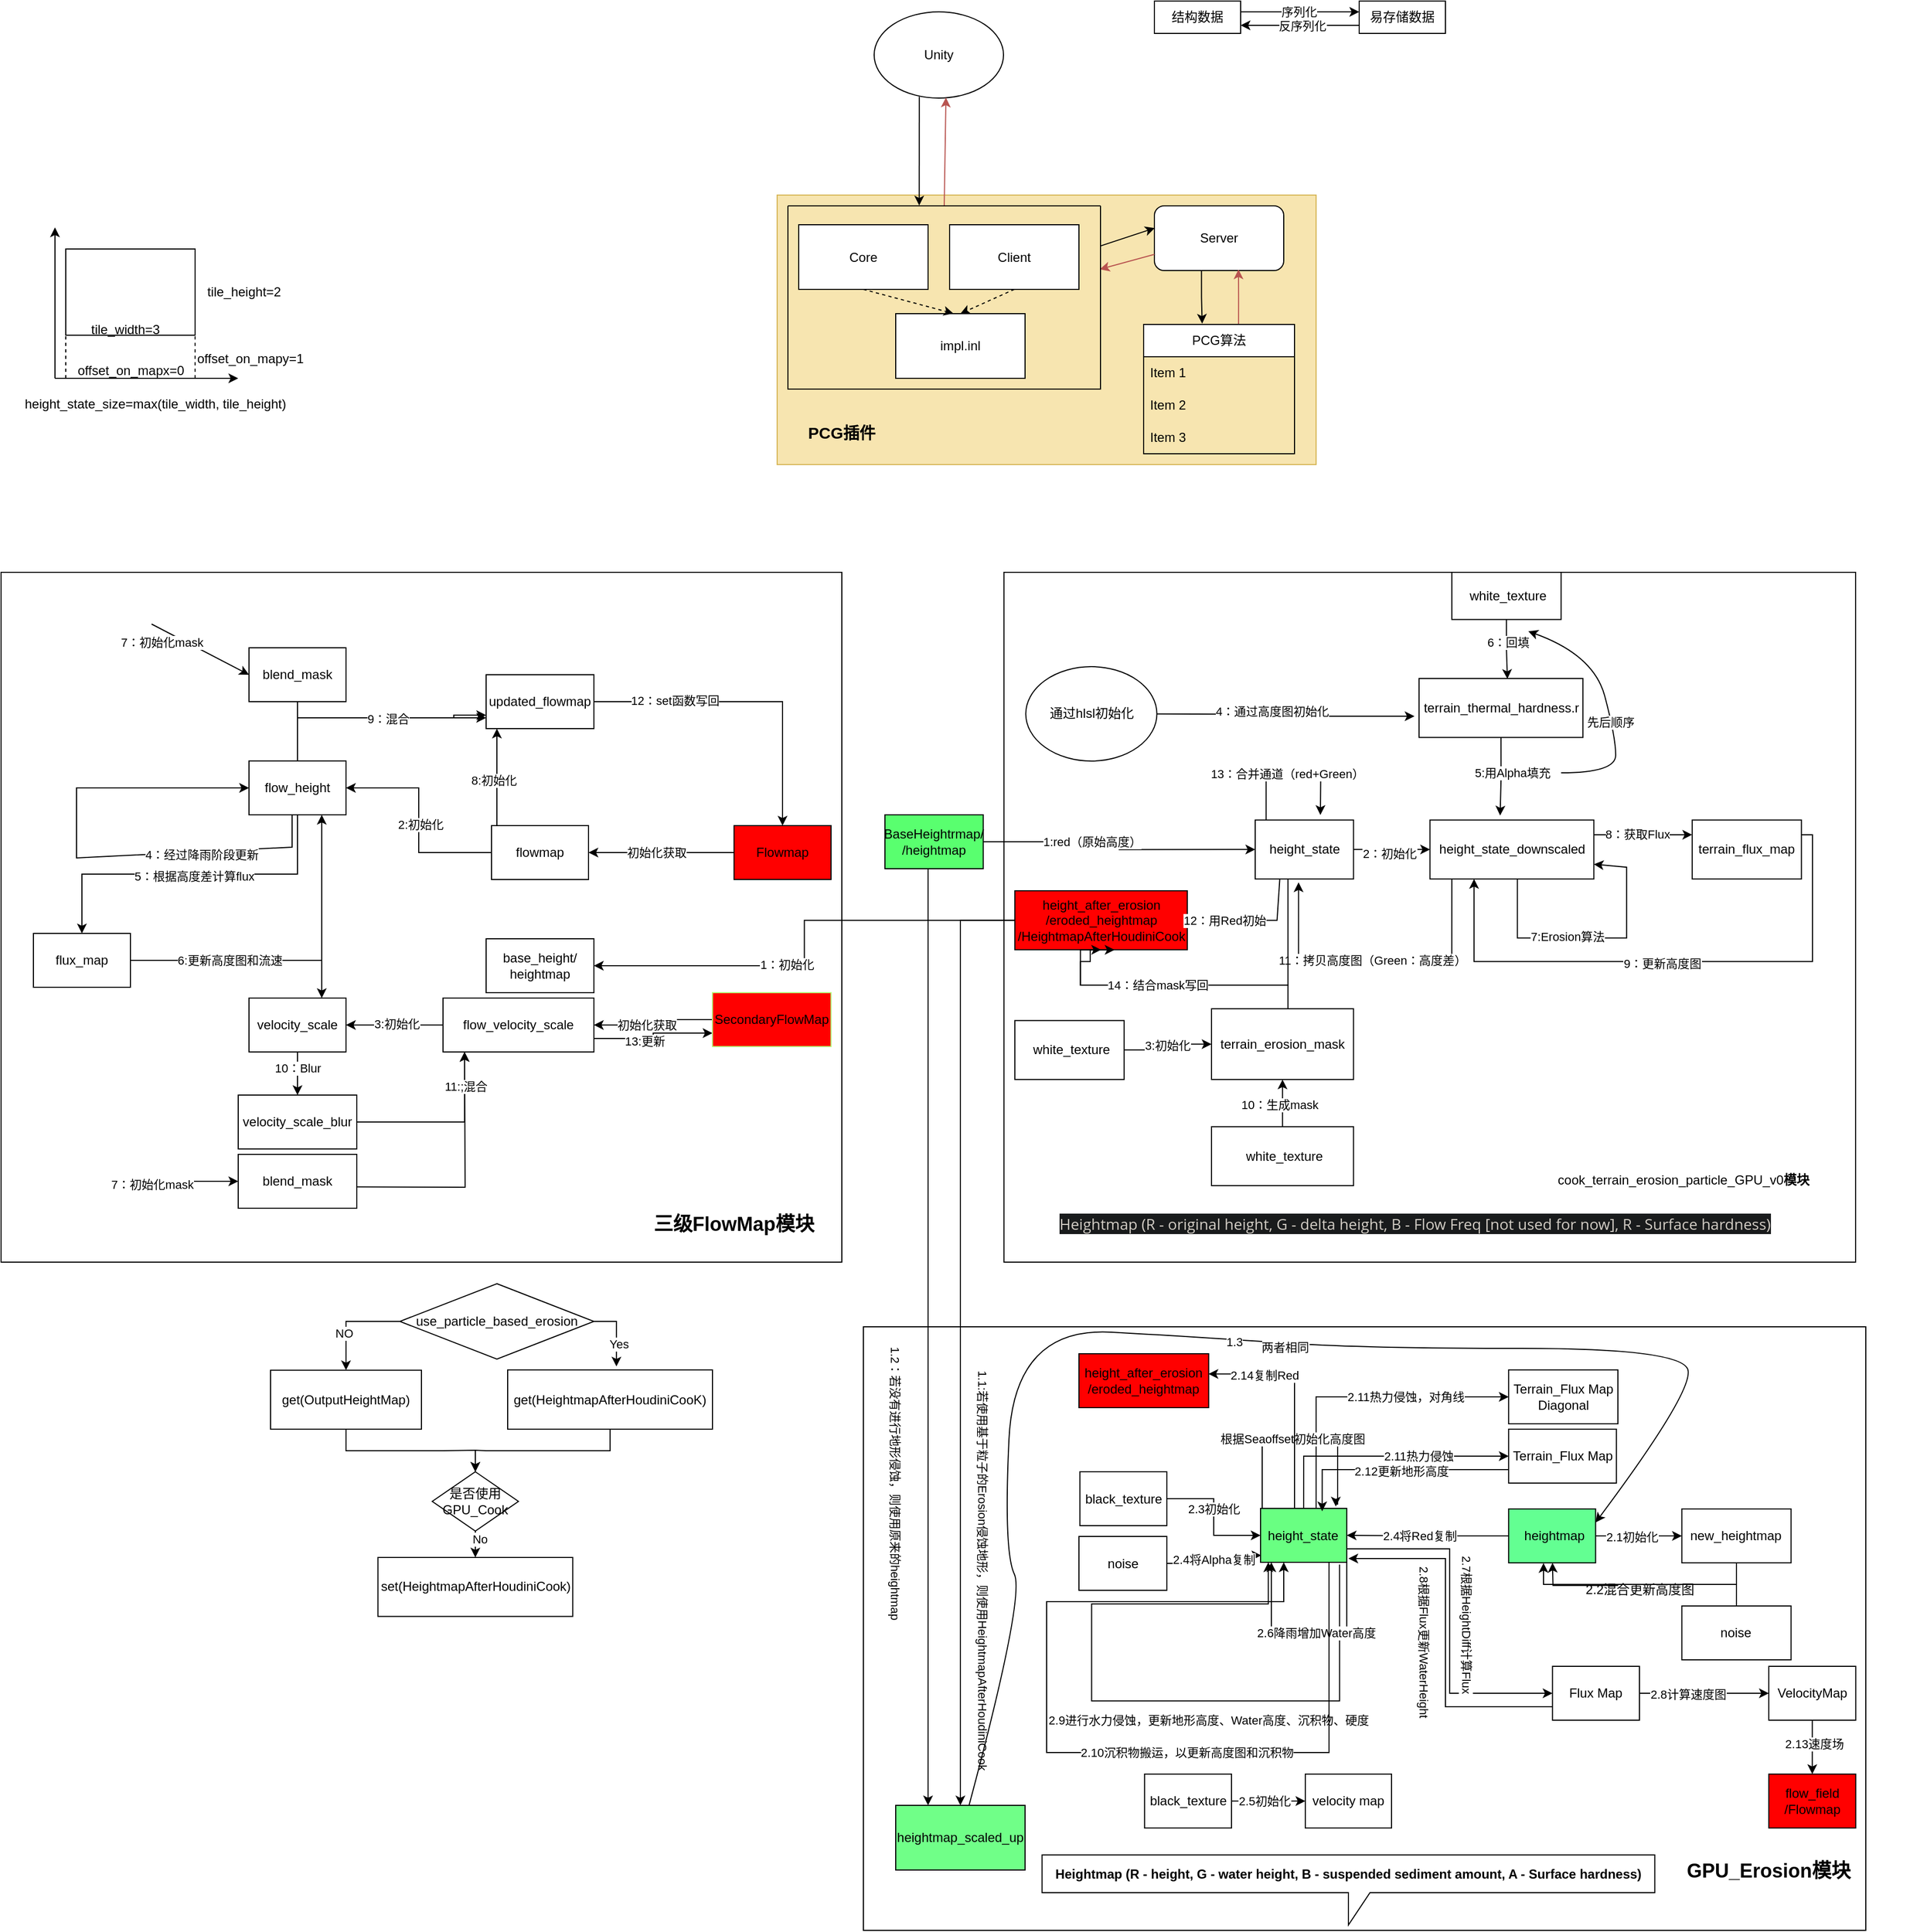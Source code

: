 <mxfile version="21.8.2" type="github">
  <diagram name="第 1 页" id="s2snfImjlksssQ3lNaat">
    <mxGraphModel dx="2182" dy="633" grid="1" gridSize="10" guides="1" tooltips="1" connect="1" arrows="1" fold="1" page="1" pageScale="1" pageWidth="827" pageHeight="1169" math="0" shadow="0">
      <root>
        <mxCell id="0" />
        <mxCell id="1" parent="0" />
        <mxCell id="7l8nPw5GP7gn8wgr-0gG-299" value="" style="rounded=0;whiteSpace=wrap;html=1;" vertex="1" parent="1">
          <mxGeometry x="100" y="1540" width="930" height="560" as="geometry" />
        </mxCell>
        <mxCell id="7l8nPw5GP7gn8wgr-0gG-172" value="" style="rounded=0;whiteSpace=wrap;html=1;" vertex="1" parent="1">
          <mxGeometry x="-700" y="840" width="780" height="640" as="geometry" />
        </mxCell>
        <mxCell id="TSpRPWHZfFyNP2IxD03n-18" value="" style="rounded=0;whiteSpace=wrap;html=1;fillColor=#f7e5b0;strokeColor=#d6b656;" parent="1" vertex="1">
          <mxGeometry x="20" y="490" width="500" height="250" as="geometry" />
        </mxCell>
        <mxCell id="TSpRPWHZfFyNP2IxD03n-8" style="edgeStyle=orthogonalEdgeStyle;rounded=0;orthogonalLoop=1;jettySize=auto;html=1;exitX=0.364;exitY=1.002;exitDx=0;exitDy=0;entryX=0.388;entryY=-0.006;entryDx=0;entryDy=0;entryPerimeter=0;exitPerimeter=0;" parent="1" source="TSpRPWHZfFyNP2IxD03n-2" target="TSpRPWHZfFyNP2IxD03n-4" edge="1">
          <mxGeometry relative="1" as="geometry" />
        </mxCell>
        <mxCell id="TSpRPWHZfFyNP2IxD03n-2" value="Server" style="rounded=1;whiteSpace=wrap;html=1;" parent="1" vertex="1">
          <mxGeometry x="370" y="500" width="120" height="60" as="geometry" />
        </mxCell>
        <mxCell id="TSpRPWHZfFyNP2IxD03n-3" value="" style="endArrow=classic;html=1;rounded=0;entryX=0.003;entryY=0.343;entryDx=0;entryDy=0;entryPerimeter=0;" parent="1" source="TSpRPWHZfFyNP2IxD03n-25" target="TSpRPWHZfFyNP2IxD03n-2" edge="1">
          <mxGeometry width="50" height="50" relative="1" as="geometry">
            <mxPoint x="291.8" y="521.3" as="sourcePoint" />
            <mxPoint x="440" y="330" as="targetPoint" />
          </mxGeometry>
        </mxCell>
        <mxCell id="TSpRPWHZfFyNP2IxD03n-9" style="edgeStyle=orthogonalEdgeStyle;rounded=0;orthogonalLoop=1;jettySize=auto;html=1;exitX=0.629;exitY=0.008;exitDx=0;exitDy=0;entryX=0.65;entryY=0.983;entryDx=0;entryDy=0;entryPerimeter=0;exitPerimeter=0;fillColor=#f8cecc;strokeColor=#b85450;" parent="1" source="TSpRPWHZfFyNP2IxD03n-4" target="TSpRPWHZfFyNP2IxD03n-2" edge="1">
          <mxGeometry relative="1" as="geometry" />
        </mxCell>
        <mxCell id="TSpRPWHZfFyNP2IxD03n-4" value="PCG算法" style="swimlane;fontStyle=0;childLayout=stackLayout;horizontal=1;startSize=30;horizontalStack=0;resizeParent=1;resizeParentMax=0;resizeLast=0;collapsible=1;marginBottom=0;whiteSpace=wrap;html=1;" parent="1" vertex="1">
          <mxGeometry x="360" y="610" width="140" height="120" as="geometry" />
        </mxCell>
        <mxCell id="TSpRPWHZfFyNP2IxD03n-5" value="Item 1" style="text;strokeColor=none;fillColor=none;align=left;verticalAlign=middle;spacingLeft=4;spacingRight=4;overflow=hidden;points=[[0,0.5],[1,0.5]];portConstraint=eastwest;rotatable=0;whiteSpace=wrap;html=1;" parent="TSpRPWHZfFyNP2IxD03n-4" vertex="1">
          <mxGeometry y="30" width="140" height="30" as="geometry" />
        </mxCell>
        <mxCell id="TSpRPWHZfFyNP2IxD03n-6" value="Item 2" style="text;strokeColor=none;fillColor=none;align=left;verticalAlign=middle;spacingLeft=4;spacingRight=4;overflow=hidden;points=[[0,0.5],[1,0.5]];portConstraint=eastwest;rotatable=0;whiteSpace=wrap;html=1;" parent="TSpRPWHZfFyNP2IxD03n-4" vertex="1">
          <mxGeometry y="60" width="140" height="30" as="geometry" />
        </mxCell>
        <mxCell id="TSpRPWHZfFyNP2IxD03n-7" value="Item 3" style="text;strokeColor=none;fillColor=none;align=left;verticalAlign=middle;spacingLeft=4;spacingRight=4;overflow=hidden;points=[[0,0.5],[1,0.5]];portConstraint=eastwest;rotatable=0;whiteSpace=wrap;html=1;" parent="TSpRPWHZfFyNP2IxD03n-4" vertex="1">
          <mxGeometry y="90" width="140" height="30" as="geometry" />
        </mxCell>
        <mxCell id="TSpRPWHZfFyNP2IxD03n-12" value="" style="endArrow=classic;html=1;rounded=0;exitX=0;exitY=0.75;exitDx=0;exitDy=0;fillColor=#f8cecc;strokeColor=#b85450;entryX=0.998;entryY=0.346;entryDx=0;entryDy=0;entryPerimeter=0;" parent="1" source="TSpRPWHZfFyNP2IxD03n-2" target="TSpRPWHZfFyNP2IxD03n-25" edge="1">
          <mxGeometry width="50" height="50" relative="1" as="geometry">
            <mxPoint x="430" y="540" as="sourcePoint" />
            <mxPoint x="290" y="545" as="targetPoint" />
          </mxGeometry>
        </mxCell>
        <mxCell id="TSpRPWHZfFyNP2IxD03n-13" value="Unity" style="ellipse;whiteSpace=wrap;html=1;" parent="1" vertex="1">
          <mxGeometry x="110" y="320" width="120" height="80" as="geometry" />
        </mxCell>
        <mxCell id="TSpRPWHZfFyNP2IxD03n-14" value="" style="endArrow=classic;html=1;rounded=0;exitX=0.349;exitY=0.985;exitDx=0;exitDy=0;entryX=0.42;entryY=-0.002;entryDx=0;entryDy=0;entryPerimeter=0;exitPerimeter=0;" parent="1" source="TSpRPWHZfFyNP2IxD03n-13" target="TSpRPWHZfFyNP2IxD03n-25" edge="1">
          <mxGeometry width="50" height="50" relative="1" as="geometry">
            <mxPoint x="220" y="410.0" as="sourcePoint" />
            <mxPoint x="220" y="500" as="targetPoint" />
          </mxGeometry>
        </mxCell>
        <mxCell id="TSpRPWHZfFyNP2IxD03n-20" value="&lt;b&gt;&lt;font style=&quot;font-size: 15px;&quot;&gt;PCG插件&lt;/font&gt;&lt;/b&gt;" style="text;html=1;strokeColor=none;fillColor=none;align=center;verticalAlign=middle;whiteSpace=wrap;rounded=0;" parent="1" vertex="1">
          <mxGeometry x="30" y="690" width="100" height="40" as="geometry" />
        </mxCell>
        <mxCell id="TSpRPWHZfFyNP2IxD03n-21" value="" style="endArrow=classic;html=1;rounded=0;entryX=0.555;entryY=0.994;entryDx=0;entryDy=0;entryPerimeter=0;exitX=0.5;exitY=0;exitDx=0;exitDy=0;fillColor=#f8cecc;strokeColor=#b85450;" parent="1" source="TSpRPWHZfFyNP2IxD03n-25" target="TSpRPWHZfFyNP2IxD03n-13" edge="1">
          <mxGeometry width="50" height="50" relative="1" as="geometry">
            <mxPoint x="235.88" y="498.5" as="sourcePoint" />
            <mxPoint x="290" y="450" as="targetPoint" />
          </mxGeometry>
        </mxCell>
        <mxCell id="TSpRPWHZfFyNP2IxD03n-25" value="" style="swimlane;startSize=0;" parent="1" vertex="1">
          <mxGeometry x="30" y="500" width="290" height="170" as="geometry" />
        </mxCell>
        <mxCell id="TSpRPWHZfFyNP2IxD03n-23" value="Core" style="rounded=0;whiteSpace=wrap;html=1;" parent="TSpRPWHZfFyNP2IxD03n-25" vertex="1">
          <mxGeometry x="10" y="17.5" width="120" height="60" as="geometry" />
        </mxCell>
        <mxCell id="TSpRPWHZfFyNP2IxD03n-26" value="Client" style="rounded=0;whiteSpace=wrap;html=1;" parent="TSpRPWHZfFyNP2IxD03n-25" vertex="1">
          <mxGeometry x="150" y="17.5" width="120" height="60" as="geometry" />
        </mxCell>
        <mxCell id="TSpRPWHZfFyNP2IxD03n-27" value="impl.inl" style="rounded=0;whiteSpace=wrap;html=1;" parent="TSpRPWHZfFyNP2IxD03n-25" vertex="1">
          <mxGeometry x="100" y="100" width="120" height="60" as="geometry" />
        </mxCell>
        <mxCell id="TSpRPWHZfFyNP2IxD03n-28" value="" style="endArrow=classic;html=1;rounded=0;exitX=0.5;exitY=1;exitDx=0;exitDy=0;entryX=0.446;entryY=-0.003;entryDx=0;entryDy=0;entryPerimeter=0;strokeWidth=1;strokeColor=default;dashed=1;" parent="TSpRPWHZfFyNP2IxD03n-25" source="TSpRPWHZfFyNP2IxD03n-23" target="TSpRPWHZfFyNP2IxD03n-27" edge="1">
          <mxGeometry width="50" height="50" relative="1" as="geometry">
            <mxPoint x="140" y="230" as="sourcePoint" />
            <mxPoint x="190" y="180" as="targetPoint" />
          </mxGeometry>
        </mxCell>
        <mxCell id="TSpRPWHZfFyNP2IxD03n-29" value="" style="endArrow=classic;html=1;rounded=0;entryX=0.5;entryY=0;entryDx=0;entryDy=0;strokeWidth=1;strokeColor=default;dashed=1;exitX=0.5;exitY=1;exitDx=0;exitDy=0;" parent="TSpRPWHZfFyNP2IxD03n-25" source="TSpRPWHZfFyNP2IxD03n-26" target="TSpRPWHZfFyNP2IxD03n-27" edge="1">
          <mxGeometry width="50" height="50" relative="1" as="geometry">
            <mxPoint x="80" y="88" as="sourcePoint" />
            <mxPoint x="164" y="110" as="targetPoint" />
          </mxGeometry>
        </mxCell>
        <mxCell id="TSpRPWHZfFyNP2IxD03n-30" value="结构数据" style="rounded=0;whiteSpace=wrap;html=1;" parent="1" vertex="1">
          <mxGeometry x="370" y="310" width="80" height="30" as="geometry" />
        </mxCell>
        <mxCell id="TSpRPWHZfFyNP2IxD03n-32" value="易存储数据" style="rounded=0;whiteSpace=wrap;html=1;" parent="1" vertex="1">
          <mxGeometry x="560" y="310" width="80" height="30" as="geometry" />
        </mxCell>
        <mxCell id="TSpRPWHZfFyNP2IxD03n-33" value="" style="endArrow=classic;html=1;rounded=0;exitX=1;exitY=0.5;exitDx=0;exitDy=0;entryX=0;entryY=0.5;entryDx=0;entryDy=0;" parent="1" edge="1">
          <mxGeometry width="50" height="50" relative="1" as="geometry">
            <mxPoint x="450" y="320" as="sourcePoint" />
            <mxPoint x="560" y="320" as="targetPoint" />
          </mxGeometry>
        </mxCell>
        <mxCell id="TSpRPWHZfFyNP2IxD03n-34" value="序列化" style="edgeLabel;html=1;align=center;verticalAlign=middle;resizable=0;points=[];" parent="TSpRPWHZfFyNP2IxD03n-33" vertex="1" connectable="0">
          <mxGeometry x="-0.028" relative="1" as="geometry">
            <mxPoint as="offset" />
          </mxGeometry>
        </mxCell>
        <mxCell id="TSpRPWHZfFyNP2IxD03n-35" value="" style="endArrow=classic;html=1;rounded=0;exitX=0;exitY=0.75;exitDx=0;exitDy=0;entryX=1;entryY=0.75;entryDx=0;entryDy=0;" parent="1" source="TSpRPWHZfFyNP2IxD03n-32" target="TSpRPWHZfFyNP2IxD03n-30" edge="1">
          <mxGeometry width="50" height="50" relative="1" as="geometry">
            <mxPoint x="460" y="330" as="sourcePoint" />
            <mxPoint x="570" y="330" as="targetPoint" />
          </mxGeometry>
        </mxCell>
        <mxCell id="TSpRPWHZfFyNP2IxD03n-36" value="反序列化" style="edgeLabel;html=1;align=center;verticalAlign=middle;resizable=0;points=[];" parent="TSpRPWHZfFyNP2IxD03n-35" vertex="1" connectable="0">
          <mxGeometry x="-0.028" relative="1" as="geometry">
            <mxPoint as="offset" />
          </mxGeometry>
        </mxCell>
        <mxCell id="7l8nPw5GP7gn8wgr-0gG-56" value="" style="group;fillColor=#63FF73;" vertex="1" connectable="0" parent="1">
          <mxGeometry x="240.54" y="840" width="780.14" height="640" as="geometry" />
        </mxCell>
        <mxCell id="7l8nPw5GP7gn8wgr-0gG-113" value="" style="rounded=0;whiteSpace=wrap;html=1;" vertex="1" parent="7l8nPw5GP7gn8wgr-0gG-56">
          <mxGeometry x="-10.14" width="790.14" height="640" as="geometry" />
        </mxCell>
        <mxCell id="7l8nPw5GP7gn8wgr-0gG-2" value="height_state" style="rounded=0;whiteSpace=wrap;html=1;" vertex="1" parent="7l8nPw5GP7gn8wgr-0gG-56">
          <mxGeometry x="222.973" y="229.811" width="91.216" height="54.717" as="geometry" />
        </mxCell>
        <mxCell id="7l8nPw5GP7gn8wgr-0gG-5" value="height_state_downscaled" style="rounded=0;whiteSpace=wrap;html=1;" vertex="1" parent="7l8nPw5GP7gn8wgr-0gG-56">
          <mxGeometry x="385.135" y="229.811" width="152.027" height="54.717" as="geometry" />
        </mxCell>
        <mxCell id="7l8nPw5GP7gn8wgr-0gG-6" style="edgeStyle=orthogonalEdgeStyle;rounded=0;orthogonalLoop=1;jettySize=auto;html=1;exitX=1;exitY=0.5;exitDx=0;exitDy=0;entryX=0;entryY=0.5;entryDx=0;entryDy=0;" edge="1" parent="7l8nPw5GP7gn8wgr-0gG-56" source="7l8nPw5GP7gn8wgr-0gG-2" target="7l8nPw5GP7gn8wgr-0gG-5">
          <mxGeometry relative="1" as="geometry" />
        </mxCell>
        <mxCell id="7l8nPw5GP7gn8wgr-0gG-7" value="2：初始化" style="edgeLabel;html=1;align=center;verticalAlign=middle;resizable=0;points=[];" vertex="1" connectable="0" parent="7l8nPw5GP7gn8wgr-0gG-6">
          <mxGeometry x="-0.067" y="-4" relative="1" as="geometry">
            <mxPoint as="offset" />
          </mxGeometry>
        </mxCell>
        <mxCell id="7l8nPw5GP7gn8wgr-0gG-8" value="terrain_erosion_mask" style="rounded=0;whiteSpace=wrap;html=1;" vertex="1" parent="7l8nPw5GP7gn8wgr-0gG-56">
          <mxGeometry x="182.432" y="404.906" width="131.757" height="65.66" as="geometry" />
        </mxCell>
        <mxCell id="7l8nPw5GP7gn8wgr-0gG-10" style="edgeStyle=orthogonalEdgeStyle;rounded=0;orthogonalLoop=1;jettySize=auto;html=1;" edge="1" parent="7l8nPw5GP7gn8wgr-0gG-56" source="7l8nPw5GP7gn8wgr-0gG-9" target="7l8nPw5GP7gn8wgr-0gG-8">
          <mxGeometry relative="1" as="geometry" />
        </mxCell>
        <mxCell id="7l8nPw5GP7gn8wgr-0gG-11" value="3:初始化" style="edgeLabel;html=1;align=center;verticalAlign=middle;resizable=0;points=[];" vertex="1" connectable="0" parent="7l8nPw5GP7gn8wgr-0gG-10">
          <mxGeometry x="0.033" y="1" relative="1" as="geometry">
            <mxPoint as="offset" />
          </mxGeometry>
        </mxCell>
        <mxCell id="7l8nPw5GP7gn8wgr-0gG-9" value="&amp;nbsp;white_texture" style="rounded=0;whiteSpace=wrap;html=1;" vertex="1" parent="7l8nPw5GP7gn8wgr-0gG-56">
          <mxGeometry y="415.849" width="101.351" height="54.717" as="geometry" />
        </mxCell>
        <mxCell id="7l8nPw5GP7gn8wgr-0gG-12" value="terrain_thermal_hardness.r" style="rounded=0;whiteSpace=wrap;html=1;" vertex="1" parent="7l8nPw5GP7gn8wgr-0gG-56">
          <mxGeometry x="375.0" y="98.491" width="152.027" height="54.717" as="geometry" />
        </mxCell>
        <mxCell id="7l8nPw5GP7gn8wgr-0gG-13" value="通过hlsl初始化" style="ellipse;whiteSpace=wrap;html=1;" vertex="1" parent="7l8nPw5GP7gn8wgr-0gG-56">
          <mxGeometry x="10.135" y="87.547" width="121.622" height="87.547" as="geometry" />
        </mxCell>
        <mxCell id="7l8nPw5GP7gn8wgr-0gG-14" style="edgeStyle=orthogonalEdgeStyle;rounded=0;orthogonalLoop=1;jettySize=auto;html=1;exitX=1;exitY=0.5;exitDx=0;exitDy=0;entryX=-0.028;entryY=0.64;entryDx=0;entryDy=0;entryPerimeter=0;" edge="1" parent="7l8nPw5GP7gn8wgr-0gG-56" target="7l8nPw5GP7gn8wgr-0gG-12">
          <mxGeometry relative="1" as="geometry">
            <mxPoint x="131.757" y="131.321" as="sourcePoint" />
          </mxGeometry>
        </mxCell>
        <mxCell id="7l8nPw5GP7gn8wgr-0gG-15" value="4：通过高度图初始化" style="edgeLabel;html=1;align=center;verticalAlign=middle;resizable=0;points=[];" vertex="1" connectable="0" parent="7l8nPw5GP7gn8wgr-0gG-14">
          <mxGeometry x="-0.115" y="3" relative="1" as="geometry">
            <mxPoint as="offset" />
          </mxGeometry>
        </mxCell>
        <mxCell id="7l8nPw5GP7gn8wgr-0gG-16" style="edgeStyle=orthogonalEdgeStyle;rounded=0;orthogonalLoop=1;jettySize=auto;html=1;exitX=0.5;exitY=1;exitDx=0;exitDy=0;entryX=0.428;entryY=-0.077;entryDx=0;entryDy=0;entryPerimeter=0;" edge="1" parent="7l8nPw5GP7gn8wgr-0gG-56" source="7l8nPw5GP7gn8wgr-0gG-12" target="7l8nPw5GP7gn8wgr-0gG-5">
          <mxGeometry relative="1" as="geometry" />
        </mxCell>
        <mxCell id="7l8nPw5GP7gn8wgr-0gG-17" value="5:用Alpha填充" style="edgeLabel;html=1;align=center;verticalAlign=middle;resizable=0;points=[];" vertex="1" connectable="0" parent="7l8nPw5GP7gn8wgr-0gG-16">
          <mxGeometry x="-0.044" y="-3" relative="1" as="geometry">
            <mxPoint x="13" y="-2" as="offset" />
          </mxGeometry>
        </mxCell>
        <mxCell id="7l8nPw5GP7gn8wgr-0gG-18" value="&amp;nbsp;white_texture" style="rounded=0;whiteSpace=wrap;html=1;" vertex="1" parent="7l8nPw5GP7gn8wgr-0gG-56">
          <mxGeometry x="405.405" width="101.351" height="43.774" as="geometry" />
        </mxCell>
        <mxCell id="7l8nPw5GP7gn8wgr-0gG-19" style="edgeStyle=orthogonalEdgeStyle;rounded=0;orthogonalLoop=1;jettySize=auto;html=1;entryX=0.539;entryY=0.007;entryDx=0;entryDy=0;entryPerimeter=0;" edge="1" parent="7l8nPw5GP7gn8wgr-0gG-56" source="7l8nPw5GP7gn8wgr-0gG-18" target="7l8nPw5GP7gn8wgr-0gG-12">
          <mxGeometry relative="1" as="geometry" />
        </mxCell>
        <mxCell id="7l8nPw5GP7gn8wgr-0gG-20" value="6：回填" style="edgeLabel;html=1;align=center;verticalAlign=middle;resizable=0;points=[];" vertex="1" connectable="0" parent="7l8nPw5GP7gn8wgr-0gG-19">
          <mxGeometry x="-0.272" y="1" relative="1" as="geometry">
            <mxPoint as="offset" />
          </mxGeometry>
        </mxCell>
        <mxCell id="7l8nPw5GP7gn8wgr-0gG-22" value="" style="curved=1;endArrow=classic;html=1;rounded=0;" edge="1" parent="7l8nPw5GP7gn8wgr-0gG-56">
          <mxGeometry width="50" height="50" relative="1" as="geometry">
            <mxPoint x="506.757" y="186.038" as="sourcePoint" />
            <mxPoint x="476.351" y="54.717" as="targetPoint" />
            <Array as="points">
              <mxPoint x="557.432" y="186.038" />
              <mxPoint x="557.432" y="153.208" />
              <mxPoint x="537.162" y="76.604" />
            </Array>
          </mxGeometry>
        </mxCell>
        <mxCell id="7l8nPw5GP7gn8wgr-0gG-25" value="先后顺序" style="edgeLabel;html=1;align=center;verticalAlign=middle;resizable=0;points=[];" vertex="1" connectable="0" parent="7l8nPw5GP7gn8wgr-0gG-22">
          <mxGeometry x="-0.132" relative="1" as="geometry">
            <mxPoint x="-1" as="offset" />
          </mxGeometry>
        </mxCell>
        <mxCell id="7l8nPw5GP7gn8wgr-0gG-30" value="terrain_flux_map" style="rounded=0;whiteSpace=wrap;html=1;" vertex="1" parent="7l8nPw5GP7gn8wgr-0gG-56">
          <mxGeometry x="628.378" y="229.811" width="101.351" height="54.717" as="geometry" />
        </mxCell>
        <mxCell id="7l8nPw5GP7gn8wgr-0gG-33" value="" style="endArrow=classic;html=1;rounded=0;entryX=1;entryY=0.75;entryDx=0;entryDy=0;" edge="1" parent="7l8nPw5GP7gn8wgr-0gG-56" target="7l8nPw5GP7gn8wgr-0gG-5">
          <mxGeometry width="50" height="50" relative="1" as="geometry">
            <mxPoint x="466.216" y="284.528" as="sourcePoint" />
            <mxPoint x="567.568" y="251.698" as="targetPoint" />
            <Array as="points">
              <mxPoint x="466.216" y="339.245" />
              <mxPoint x="567.568" y="339.245" />
              <mxPoint x="567.568" y="273.585" />
            </Array>
          </mxGeometry>
        </mxCell>
        <mxCell id="7l8nPw5GP7gn8wgr-0gG-34" value="7:Erosion算法" style="edgeLabel;html=1;align=center;verticalAlign=middle;resizable=0;points=[];" vertex="1" connectable="0" parent="7l8nPw5GP7gn8wgr-0gG-33">
          <mxGeometry x="-0.201" y="1" relative="1" as="geometry">
            <mxPoint as="offset" />
          </mxGeometry>
        </mxCell>
        <mxCell id="7l8nPw5GP7gn8wgr-0gG-31" style="edgeStyle=orthogonalEdgeStyle;rounded=0;orthogonalLoop=1;jettySize=auto;html=1;exitX=1;exitY=0.25;exitDx=0;exitDy=0;entryX=0;entryY=0.25;entryDx=0;entryDy=0;" edge="1" parent="7l8nPw5GP7gn8wgr-0gG-56" source="7l8nPw5GP7gn8wgr-0gG-5" target="7l8nPw5GP7gn8wgr-0gG-30">
          <mxGeometry relative="1" as="geometry" />
        </mxCell>
        <mxCell id="7l8nPw5GP7gn8wgr-0gG-32" value="8：获取Flux" style="edgeLabel;html=1;align=center;verticalAlign=middle;resizable=0;points=[];" vertex="1" connectable="0" parent="7l8nPw5GP7gn8wgr-0gG-31">
          <mxGeometry x="-0.11" y="1" relative="1" as="geometry">
            <mxPoint as="offset" />
          </mxGeometry>
        </mxCell>
        <mxCell id="7l8nPw5GP7gn8wgr-0gG-36" style="edgeStyle=orthogonalEdgeStyle;rounded=0;orthogonalLoop=1;jettySize=auto;html=1;exitX=1;exitY=0.25;exitDx=0;exitDy=0;" edge="1" parent="7l8nPw5GP7gn8wgr-0gG-56" source="7l8nPw5GP7gn8wgr-0gG-30" target="7l8nPw5GP7gn8wgr-0gG-5">
          <mxGeometry relative="1" as="geometry">
            <Array as="points">
              <mxPoint x="740" y="244.038" />
              <mxPoint x="740" y="361.132" />
              <mxPoint x="426" y="361.132" />
            </Array>
          </mxGeometry>
        </mxCell>
        <mxCell id="7l8nPw5GP7gn8wgr-0gG-37" value="9：更新高度图" style="edgeLabel;html=1;align=center;verticalAlign=middle;resizable=0;points=[];" vertex="1" connectable="0" parent="7l8nPw5GP7gn8wgr-0gG-36">
          <mxGeometry x="0.031" y="2" relative="1" as="geometry">
            <mxPoint as="offset" />
          </mxGeometry>
        </mxCell>
        <mxCell id="7l8nPw5GP7gn8wgr-0gG-39" style="edgeStyle=orthogonalEdgeStyle;rounded=0;orthogonalLoop=1;jettySize=auto;html=1;entryX=0.5;entryY=1;entryDx=0;entryDy=0;" edge="1" parent="7l8nPw5GP7gn8wgr-0gG-56" source="7l8nPw5GP7gn8wgr-0gG-38" target="7l8nPw5GP7gn8wgr-0gG-8">
          <mxGeometry relative="1" as="geometry" />
        </mxCell>
        <mxCell id="7l8nPw5GP7gn8wgr-0gG-42" value="10：生成mask" style="edgeLabel;html=1;align=center;verticalAlign=middle;resizable=0;points=[];" vertex="1" connectable="0" parent="7l8nPw5GP7gn8wgr-0gG-39">
          <mxGeometry x="-0.057" y="3" relative="1" as="geometry">
            <mxPoint as="offset" />
          </mxGeometry>
        </mxCell>
        <mxCell id="7l8nPw5GP7gn8wgr-0gG-38" value="&amp;nbsp;white_texture" style="rounded=0;whiteSpace=wrap;html=1;" vertex="1" parent="7l8nPw5GP7gn8wgr-0gG-56">
          <mxGeometry x="182.432" y="514.34" width="131.757" height="54.717" as="geometry" />
        </mxCell>
        <mxCell id="7l8nPw5GP7gn8wgr-0gG-43" style="edgeStyle=orthogonalEdgeStyle;rounded=0;orthogonalLoop=1;jettySize=auto;html=1;entryX=0.441;entryY=1.057;entryDx=0;entryDy=0;entryPerimeter=0;" edge="1" parent="7l8nPw5GP7gn8wgr-0gG-56" target="7l8nPw5GP7gn8wgr-0gG-2">
          <mxGeometry relative="1" as="geometry">
            <mxPoint x="405.405" y="284.528" as="sourcePoint" />
            <mxPoint x="243.243" y="295.472" as="targetPoint" />
            <Array as="points">
              <mxPoint x="405.405" y="357.849" />
              <mxPoint x="263.514" y="357.849" />
            </Array>
          </mxGeometry>
        </mxCell>
        <mxCell id="7l8nPw5GP7gn8wgr-0gG-44" value="11：拷贝高度图（Green：高度差）" style="edgeLabel;html=1;align=center;verticalAlign=middle;resizable=0;points=[];" vertex="1" connectable="0" parent="7l8nPw5GP7gn8wgr-0gG-43">
          <mxGeometry x="0.031" y="2" relative="1" as="geometry">
            <mxPoint as="offset" />
          </mxGeometry>
        </mxCell>
        <mxCell id="7l8nPw5GP7gn8wgr-0gG-45" value="height_after_erosion&lt;br&gt;/eroded_heightmap&lt;br&gt;/HeightmapAfterHoudiniCook" style="rounded=0;whiteSpace=wrap;html=1;fillColor=#FF0000;" vertex="1" parent="7l8nPw5GP7gn8wgr-0gG-56">
          <mxGeometry y="295.47" width="160" height="54.72" as="geometry" />
        </mxCell>
        <mxCell id="7l8nPw5GP7gn8wgr-0gG-46" value="" style="endArrow=classic;html=1;rounded=0;entryX=1;entryY=0.5;entryDx=0;entryDy=0;exitX=0.25;exitY=1;exitDx=0;exitDy=0;" edge="1" parent="7l8nPw5GP7gn8wgr-0gG-56" source="7l8nPw5GP7gn8wgr-0gG-2" target="7l8nPw5GP7gn8wgr-0gG-45">
          <mxGeometry width="50" height="50" relative="1" as="geometry">
            <mxPoint x="212.838" y="284.528" as="sourcePoint" />
            <mxPoint x="212.838" y="350.189" as="targetPoint" />
            <Array as="points">
              <mxPoint x="243.243" y="322.83" />
            </Array>
          </mxGeometry>
        </mxCell>
        <mxCell id="7l8nPw5GP7gn8wgr-0gG-47" value="12：用Red初始" style="edgeLabel;html=1;align=center;verticalAlign=middle;resizable=0;points=[];" vertex="1" connectable="0" parent="7l8nPw5GP7gn8wgr-0gG-46">
          <mxGeometry x="0.428" relative="1" as="geometry">
            <mxPoint as="offset" />
          </mxGeometry>
        </mxCell>
        <mxCell id="7l8nPw5GP7gn8wgr-0gG-48" value="" style="endArrow=classic;html=1;rounded=0;entryX=0.663;entryY=-0.086;entryDx=0;entryDy=0;entryPerimeter=0;" edge="1" parent="7l8nPw5GP7gn8wgr-0gG-56" target="7l8nPw5GP7gn8wgr-0gG-2">
          <mxGeometry width="50" height="50" relative="1" as="geometry">
            <mxPoint x="233.108" y="229.811" as="sourcePoint" />
            <mxPoint x="314.189" y="186.038" as="targetPoint" />
            <Array as="points">
              <mxPoint x="233.108" y="186.038" />
              <mxPoint x="283.784" y="186.038" />
            </Array>
          </mxGeometry>
        </mxCell>
        <mxCell id="7l8nPw5GP7gn8wgr-0gG-49" value="13：合并通道（red+Green）" style="edgeLabel;html=1;align=center;verticalAlign=middle;resizable=0;points=[];" vertex="1" connectable="0" parent="7l8nPw5GP7gn8wgr-0gG-48">
          <mxGeometry x="-0.067" y="-1" relative="1" as="geometry">
            <mxPoint as="offset" />
          </mxGeometry>
        </mxCell>
        <mxCell id="7l8nPw5GP7gn8wgr-0gG-51" style="edgeStyle=orthogonalEdgeStyle;rounded=0;orthogonalLoop=1;jettySize=auto;html=1;entryX=0.578;entryY=1.002;entryDx=0;entryDy=0;entryPerimeter=0;" edge="1" parent="7l8nPw5GP7gn8wgr-0gG-56" source="7l8nPw5GP7gn8wgr-0gG-2" target="7l8nPw5GP7gn8wgr-0gG-45">
          <mxGeometry relative="1" as="geometry">
            <mxPoint x="81.081" y="361.132" as="targetPoint" />
            <Array as="points">
              <mxPoint x="253.378" y="383.019" />
              <mxPoint x="60.811" y="383.019" />
              <mxPoint x="60.811" y="361.132" />
              <mxPoint x="69.932" y="361.132" />
            </Array>
          </mxGeometry>
        </mxCell>
        <mxCell id="7l8nPw5GP7gn8wgr-0gG-50" style="edgeStyle=orthogonalEdgeStyle;rounded=0;orthogonalLoop=1;jettySize=auto;html=1;entryX=0.5;entryY=1;entryDx=0;entryDy=0;" edge="1" parent="7l8nPw5GP7gn8wgr-0gG-56" source="7l8nPw5GP7gn8wgr-0gG-8" target="7l8nPw5GP7gn8wgr-0gG-45">
          <mxGeometry relative="1" as="geometry">
            <Array as="points">
              <mxPoint x="253.378" y="383.019" />
              <mxPoint x="60.811" y="383.019" />
            </Array>
          </mxGeometry>
        </mxCell>
        <mxCell id="7l8nPw5GP7gn8wgr-0gG-52" value="14：结合mask写回" style="edgeLabel;html=1;align=center;verticalAlign=middle;resizable=0;points=[];" vertex="1" connectable="0" parent="7l8nPw5GP7gn8wgr-0gG-50">
          <mxGeometry x="0.078" relative="1" as="geometry">
            <mxPoint as="offset" />
          </mxGeometry>
        </mxCell>
        <mxCell id="7l8nPw5GP7gn8wgr-0gG-114" value="&lt;font style=&quot;&quot;&gt;cook_terrain_erosion_particle_GPU_v0&lt;b&gt;模块&lt;/b&gt;&lt;/font&gt;" style="text;html=1;strokeColor=none;fillColor=none;align=center;verticalAlign=middle;whiteSpace=wrap;rounded=0;" vertex="1" parent="7l8nPw5GP7gn8wgr-0gG-56">
          <mxGeometry x="490" y="547.17" width="260" height="32.83" as="geometry" />
        </mxCell>
        <mxCell id="7l8nPw5GP7gn8wgr-0gG-304" value="&lt;span data-darkreader-inline-bgcolor=&quot;&quot; data-darkreader-inline-color=&quot;&quot; style=&quot;color: rgb(210, 205, 197); font-family: &amp;quot;PingFang SC&amp;quot;, &amp;quot;Source Han Sans CN&amp;quot;, &amp;quot;Open Sans&amp;quot;; font-size: 14px; font-style: normal; font-variant-ligatures: normal; font-variant-caps: normal; font-weight: 400; letter-spacing: normal; orphans: 2; text-align: center; text-indent: 0px; text-transform: none; widows: 2; word-spacing: 0px; -webkit-text-stroke-width: 0px; background-color: rgb(25, 27, 28); text-decoration-thickness: initial; text-decoration-style: initial; text-decoration-color: initial; float: none; display: inline !important; --darkreader-inline-color: #d1cdc4; --darkreader-inline-bgcolor: #151717;&quot;&gt;Heightmap (R - original height, G - delta height, B - Flow Freq [not used for now], R - Surface hardness)&lt;/span&gt;" style="text;whiteSpace=wrap;html=1;" vertex="1" parent="7l8nPw5GP7gn8wgr-0gG-56">
          <mxGeometry x="39.86" y="590" width="770" height="60" as="geometry" />
        </mxCell>
        <mxCell id="7l8nPw5GP7gn8wgr-0gG-57" value="" style="rounded=0;whiteSpace=wrap;html=1;" vertex="1" parent="1">
          <mxGeometry x="-640" y="540" width="120" height="80" as="geometry" />
        </mxCell>
        <mxCell id="7l8nPw5GP7gn8wgr-0gG-58" value="" style="endArrow=classic;html=1;rounded=0;" edge="1" parent="1">
          <mxGeometry width="50" height="50" relative="1" as="geometry">
            <mxPoint x="-650" y="660" as="sourcePoint" />
            <mxPoint x="-480" y="660" as="targetPoint" />
          </mxGeometry>
        </mxCell>
        <mxCell id="7l8nPw5GP7gn8wgr-0gG-59" value="" style="endArrow=classic;html=1;rounded=0;" edge="1" parent="1">
          <mxGeometry width="50" height="50" relative="1" as="geometry">
            <mxPoint x="-650" y="660" as="sourcePoint" />
            <mxPoint x="-650" y="520" as="targetPoint" />
          </mxGeometry>
        </mxCell>
        <mxCell id="7l8nPw5GP7gn8wgr-0gG-60" value="" style="endArrow=none;dashed=1;html=1;rounded=0;" edge="1" parent="1">
          <mxGeometry width="50" height="50" relative="1" as="geometry">
            <mxPoint x="-640" y="660" as="sourcePoint" />
            <mxPoint x="-640" y="620" as="targetPoint" />
          </mxGeometry>
        </mxCell>
        <mxCell id="7l8nPw5GP7gn8wgr-0gG-61" value="" style="endArrow=none;dashed=1;html=1;rounded=0;" edge="1" parent="1">
          <mxGeometry width="50" height="50" relative="1" as="geometry">
            <mxPoint x="-520" y="660" as="sourcePoint" />
            <mxPoint x="-520" y="620" as="targetPoint" />
          </mxGeometry>
        </mxCell>
        <mxCell id="7l8nPw5GP7gn8wgr-0gG-62" value="tile_width=3" style="text;html=1;align=center;verticalAlign=middle;resizable=0;points=[];autosize=1;strokeColor=none;fillColor=none;" vertex="1" parent="1">
          <mxGeometry x="-630" y="600" width="90" height="30" as="geometry" />
        </mxCell>
        <mxCell id="7l8nPw5GP7gn8wgr-0gG-63" value="tile_height=2" style="text;html=1;align=center;verticalAlign=middle;resizable=0;points=[];autosize=1;strokeColor=none;fillColor=none;" vertex="1" parent="1">
          <mxGeometry x="-520" y="565" width="90" height="30" as="geometry" />
        </mxCell>
        <mxCell id="7l8nPw5GP7gn8wgr-0gG-64" value="height_state_size=max(tile_width, tile_height)" style="text;whiteSpace=wrap;" vertex="1" parent="1">
          <mxGeometry x="-680" y="670" width="280" height="40" as="geometry" />
        </mxCell>
        <mxCell id="7l8nPw5GP7gn8wgr-0gG-65" value="offset_on_mapx=0" style="text;html=1;align=center;verticalAlign=middle;resizable=0;points=[];autosize=1;strokeColor=none;fillColor=none;" vertex="1" parent="1">
          <mxGeometry x="-640" y="638" width="120" height="30" as="geometry" />
        </mxCell>
        <mxCell id="7l8nPw5GP7gn8wgr-0gG-66" value="offset_on_mapy=1" style="text;whiteSpace=wrap;" vertex="1" parent="1">
          <mxGeometry x="-520" y="628" width="120" height="40" as="geometry" />
        </mxCell>
        <mxCell id="7l8nPw5GP7gn8wgr-0gG-110" value="base_height/&lt;br&gt;heightmap" style="rounded=0;whiteSpace=wrap;html=1;" vertex="1" parent="1">
          <mxGeometry x="-250" y="1180" width="100" height="50" as="geometry" />
        </mxCell>
        <mxCell id="7l8nPw5GP7gn8wgr-0gG-112" value="" style="edgeStyle=orthogonalEdgeStyle;rounded=0;orthogonalLoop=1;jettySize=auto;html=1;" edge="1" parent="1" source="7l8nPw5GP7gn8wgr-0gG-45" target="7l8nPw5GP7gn8wgr-0gG-110">
          <mxGeometry relative="1" as="geometry" />
        </mxCell>
        <mxCell id="7l8nPw5GP7gn8wgr-0gG-115" value="1：初始化" style="edgeLabel;html=1;align=center;verticalAlign=middle;resizable=0;points=[];" vertex="1" connectable="0" parent="7l8nPw5GP7gn8wgr-0gG-112">
          <mxGeometry x="0.175" y="-1" relative="1" as="geometry">
            <mxPoint as="offset" />
          </mxGeometry>
        </mxCell>
        <mxCell id="7l8nPw5GP7gn8wgr-0gG-118" style="edgeStyle=orthogonalEdgeStyle;rounded=0;orthogonalLoop=1;jettySize=auto;html=1;exitX=0;exitY=0.5;exitDx=0;exitDy=0;entryX=1;entryY=0.5;entryDx=0;entryDy=0;" edge="1" parent="1" source="7l8nPw5GP7gn8wgr-0gG-116" target="7l8nPw5GP7gn8wgr-0gG-117">
          <mxGeometry relative="1" as="geometry" />
        </mxCell>
        <mxCell id="7l8nPw5GP7gn8wgr-0gG-119" value="2:初始化" style="edgeLabel;html=1;align=center;verticalAlign=middle;resizable=0;points=[];" vertex="1" connectable="0" parent="7l8nPw5GP7gn8wgr-0gG-118">
          <mxGeometry x="-0.04" y="-1" relative="1" as="geometry">
            <mxPoint as="offset" />
          </mxGeometry>
        </mxCell>
        <mxCell id="7l8nPw5GP7gn8wgr-0gG-138" style="edgeStyle=orthogonalEdgeStyle;rounded=0;orthogonalLoop=1;jettySize=auto;html=1;exitX=0.5;exitY=0;exitDx=0;exitDy=0;" edge="1" parent="1">
          <mxGeometry relative="1" as="geometry">
            <mxPoint x="-240" y="1075" as="sourcePoint" />
            <mxPoint x="-240" y="985" as="targetPoint" />
          </mxGeometry>
        </mxCell>
        <mxCell id="7l8nPw5GP7gn8wgr-0gG-139" value="8:初始化" style="edgeLabel;html=1;align=center;verticalAlign=middle;resizable=0;points=[];" vertex="1" connectable="0" parent="7l8nPw5GP7gn8wgr-0gG-138">
          <mxGeometry x="-0.067" y="3" relative="1" as="geometry">
            <mxPoint as="offset" />
          </mxGeometry>
        </mxCell>
        <mxCell id="7l8nPw5GP7gn8wgr-0gG-116" value="flowmap" style="rounded=0;whiteSpace=wrap;html=1;fillColor=#FFFFFF;" vertex="1" parent="1">
          <mxGeometry x="-245" y="1075" width="90" height="50" as="geometry" />
        </mxCell>
        <mxCell id="7l8nPw5GP7gn8wgr-0gG-129" style="edgeStyle=orthogonalEdgeStyle;rounded=0;orthogonalLoop=1;jettySize=auto;html=1;exitX=0.5;exitY=1;exitDx=0;exitDy=0;" edge="1" parent="1" source="7l8nPw5GP7gn8wgr-0gG-117" target="7l8nPw5GP7gn8wgr-0gG-128">
          <mxGeometry relative="1" as="geometry" />
        </mxCell>
        <mxCell id="7l8nPw5GP7gn8wgr-0gG-130" value="5：根据高度差计算flux" style="edgeLabel;html=1;align=center;verticalAlign=middle;resizable=0;points=[];" vertex="1" connectable="0" parent="7l8nPw5GP7gn8wgr-0gG-129">
          <mxGeometry x="-0.025" y="2" relative="1" as="geometry">
            <mxPoint as="offset" />
          </mxGeometry>
        </mxCell>
        <mxCell id="7l8nPw5GP7gn8wgr-0gG-141" style="edgeStyle=orthogonalEdgeStyle;rounded=0;orthogonalLoop=1;jettySize=auto;html=1;" edge="1" parent="1" source="7l8nPw5GP7gn8wgr-0gG-117">
          <mxGeometry relative="1" as="geometry">
            <mxPoint x="-250" y="975" as="targetPoint" />
            <Array as="points">
              <mxPoint x="-425" y="975" />
            </Array>
          </mxGeometry>
        </mxCell>
        <mxCell id="7l8nPw5GP7gn8wgr-0gG-117" value="flow_height" style="rounded=0;whiteSpace=wrap;html=1;" vertex="1" parent="1">
          <mxGeometry x="-470" y="1015" width="90" height="50" as="geometry" />
        </mxCell>
        <mxCell id="7l8nPw5GP7gn8wgr-0gG-120" style="edgeStyle=orthogonalEdgeStyle;rounded=0;orthogonalLoop=1;jettySize=auto;html=1;exitX=0;exitY=0.5;exitDx=0;exitDy=0;entryX=1;entryY=0.5;entryDx=0;entryDy=0;" edge="1" parent="1" source="7l8nPw5GP7gn8wgr-0gG-122" target="7l8nPw5GP7gn8wgr-0gG-123">
          <mxGeometry relative="1" as="geometry" />
        </mxCell>
        <mxCell id="7l8nPw5GP7gn8wgr-0gG-121" value="3:初始化" style="edgeLabel;html=1;align=center;verticalAlign=middle;resizable=0;points=[];" vertex="1" connectable="0" parent="7l8nPw5GP7gn8wgr-0gG-120">
          <mxGeometry x="-0.04" y="-1" relative="1" as="geometry">
            <mxPoint as="offset" />
          </mxGeometry>
        </mxCell>
        <mxCell id="7l8nPw5GP7gn8wgr-0gG-165" style="edgeStyle=orthogonalEdgeStyle;rounded=0;orthogonalLoop=1;jettySize=auto;html=1;exitX=1;exitY=0.75;exitDx=0;exitDy=0;entryX=0;entryY=0.75;entryDx=0;entryDy=0;" edge="1" parent="1" source="7l8nPw5GP7gn8wgr-0gG-122" target="7l8nPw5GP7gn8wgr-0gG-159">
          <mxGeometry relative="1" as="geometry" />
        </mxCell>
        <mxCell id="7l8nPw5GP7gn8wgr-0gG-166" value="13:更新" style="edgeLabel;html=1;align=center;verticalAlign=middle;resizable=0;points=[];" vertex="1" connectable="0" parent="7l8nPw5GP7gn8wgr-0gG-165">
          <mxGeometry x="-0.188" y="-2" relative="1" as="geometry">
            <mxPoint as="offset" />
          </mxGeometry>
        </mxCell>
        <mxCell id="7l8nPw5GP7gn8wgr-0gG-122" value="flow_velocity_scale" style="rounded=0;whiteSpace=wrap;html=1;" vertex="1" parent="1">
          <mxGeometry x="-290" y="1235" width="140" height="50" as="geometry" />
        </mxCell>
        <mxCell id="7l8nPw5GP7gn8wgr-0gG-145" style="edgeStyle=orthogonalEdgeStyle;rounded=0;orthogonalLoop=1;jettySize=auto;html=1;exitX=0.5;exitY=1;exitDx=0;exitDy=0;entryX=0.5;entryY=0;entryDx=0;entryDy=0;" edge="1" parent="1" source="7l8nPw5GP7gn8wgr-0gG-123" target="7l8nPw5GP7gn8wgr-0gG-144">
          <mxGeometry relative="1" as="geometry" />
        </mxCell>
        <mxCell id="7l8nPw5GP7gn8wgr-0gG-146" value="10：Blur" style="edgeLabel;html=1;align=center;verticalAlign=middle;resizable=0;points=[];" vertex="1" connectable="0" parent="7l8nPw5GP7gn8wgr-0gG-145">
          <mxGeometry x="-0.24" relative="1" as="geometry">
            <mxPoint as="offset" />
          </mxGeometry>
        </mxCell>
        <mxCell id="7l8nPw5GP7gn8wgr-0gG-123" value="velocity_scale" style="rounded=0;whiteSpace=wrap;html=1;" vertex="1" parent="1">
          <mxGeometry x="-470" y="1235" width="90" height="50" as="geometry" />
        </mxCell>
        <mxCell id="7l8nPw5GP7gn8wgr-0gG-125" value="" style="endArrow=classic;html=1;rounded=0;entryX=0;entryY=0.5;entryDx=0;entryDy=0;" edge="1" parent="1" target="7l8nPw5GP7gn8wgr-0gG-117">
          <mxGeometry width="50" height="50" relative="1" as="geometry">
            <mxPoint x="-430" y="1065" as="sourcePoint" />
            <mxPoint x="-580" y="1025" as="targetPoint" />
            <Array as="points">
              <mxPoint x="-430" y="1095" />
              <mxPoint x="-630" y="1105" />
              <mxPoint x="-630" y="1040" />
            </Array>
          </mxGeometry>
        </mxCell>
        <mxCell id="7l8nPw5GP7gn8wgr-0gG-126" value="4：经过降雨阶段更新" style="edgeLabel;html=1;align=center;verticalAlign=middle;resizable=0;points=[];" vertex="1" connectable="0" parent="7l8nPw5GP7gn8wgr-0gG-125">
          <mxGeometry x="-0.306" y="4" relative="1" as="geometry">
            <mxPoint x="43" y="-4" as="offset" />
          </mxGeometry>
        </mxCell>
        <mxCell id="7l8nPw5GP7gn8wgr-0gG-131" style="edgeStyle=orthogonalEdgeStyle;rounded=0;orthogonalLoop=1;jettySize=auto;html=1;entryX=0.75;entryY=1;entryDx=0;entryDy=0;" edge="1" parent="1" source="7l8nPw5GP7gn8wgr-0gG-128" target="7l8nPw5GP7gn8wgr-0gG-117">
          <mxGeometry relative="1" as="geometry" />
        </mxCell>
        <mxCell id="7l8nPw5GP7gn8wgr-0gG-132" style="edgeStyle=orthogonalEdgeStyle;rounded=0;orthogonalLoop=1;jettySize=auto;html=1;entryX=0.75;entryY=0;entryDx=0;entryDy=0;" edge="1" parent="1" source="7l8nPw5GP7gn8wgr-0gG-128" target="7l8nPw5GP7gn8wgr-0gG-123">
          <mxGeometry relative="1" as="geometry" />
        </mxCell>
        <mxCell id="7l8nPw5GP7gn8wgr-0gG-133" value="6:更新高度图和流速" style="edgeLabel;html=1;align=center;verticalAlign=middle;resizable=0;points=[];" vertex="1" connectable="0" parent="7l8nPw5GP7gn8wgr-0gG-132">
          <mxGeometry x="-0.501" y="-2" relative="1" as="geometry">
            <mxPoint x="39" y="-2" as="offset" />
          </mxGeometry>
        </mxCell>
        <mxCell id="7l8nPw5GP7gn8wgr-0gG-128" value="flux_map" style="rounded=0;whiteSpace=wrap;html=1;" vertex="1" parent="1">
          <mxGeometry x="-670" y="1175" width="90" height="50" as="geometry" />
        </mxCell>
        <mxCell id="7l8nPw5GP7gn8wgr-0gG-140" style="edgeStyle=orthogonalEdgeStyle;rounded=0;orthogonalLoop=1;jettySize=auto;html=1;exitX=0.5;exitY=1;exitDx=0;exitDy=0;entryX=0;entryY=0.75;entryDx=0;entryDy=0;" edge="1" parent="1" source="7l8nPw5GP7gn8wgr-0gG-134" target="7l8nPw5GP7gn8wgr-0gG-137">
          <mxGeometry relative="1" as="geometry">
            <Array as="points">
              <mxPoint x="-425" y="975" />
              <mxPoint x="-280" y="975" />
            </Array>
          </mxGeometry>
        </mxCell>
        <mxCell id="7l8nPw5GP7gn8wgr-0gG-143" value="9：混合" style="edgeLabel;html=1;align=center;verticalAlign=middle;resizable=0;points=[];" vertex="1" connectable="0" parent="7l8nPw5GP7gn8wgr-0gG-140">
          <mxGeometry x="0.025" y="-1" relative="1" as="geometry">
            <mxPoint as="offset" />
          </mxGeometry>
        </mxCell>
        <mxCell id="7l8nPw5GP7gn8wgr-0gG-134" value="blend_mask" style="rounded=0;whiteSpace=wrap;html=1;" vertex="1" parent="1">
          <mxGeometry x="-470" y="910" width="90" height="50" as="geometry" />
        </mxCell>
        <mxCell id="7l8nPw5GP7gn8wgr-0gG-135" value="" style="endArrow=classic;html=1;rounded=0;entryX=0;entryY=0.5;entryDx=0;entryDy=0;exitX=0.179;exitY=0.075;exitDx=0;exitDy=0;exitPerimeter=0;" edge="1" parent="1" source="7l8nPw5GP7gn8wgr-0gG-172" target="7l8nPw5GP7gn8wgr-0gG-134">
          <mxGeometry width="50" height="50" relative="1" as="geometry">
            <mxPoint x="-570" y="920" as="sourcePoint" />
            <mxPoint x="-510" y="895" as="targetPoint" />
          </mxGeometry>
        </mxCell>
        <mxCell id="7l8nPw5GP7gn8wgr-0gG-136" value="7：初始化mask" style="edgeLabel;html=1;align=center;verticalAlign=middle;resizable=0;points=[];" vertex="1" connectable="0" parent="7l8nPw5GP7gn8wgr-0gG-135">
          <mxGeometry x="-0.14" y="-3" relative="1" as="geometry">
            <mxPoint x="-29" y="-6" as="offset" />
          </mxGeometry>
        </mxCell>
        <mxCell id="7l8nPw5GP7gn8wgr-0gG-157" style="edgeStyle=orthogonalEdgeStyle;rounded=0;orthogonalLoop=1;jettySize=auto;html=1;exitX=1;exitY=0.5;exitDx=0;exitDy=0;entryX=0.5;entryY=0;entryDx=0;entryDy=0;" edge="1" parent="1" source="7l8nPw5GP7gn8wgr-0gG-137" target="7l8nPw5GP7gn8wgr-0gG-169">
          <mxGeometry relative="1" as="geometry" />
        </mxCell>
        <mxCell id="7l8nPw5GP7gn8wgr-0gG-158" value="12：set函数写回" style="edgeLabel;html=1;align=center;verticalAlign=middle;resizable=0;points=[];" vertex="1" connectable="0" parent="7l8nPw5GP7gn8wgr-0gG-157">
          <mxGeometry x="-0.483" y="1" relative="1" as="geometry">
            <mxPoint as="offset" />
          </mxGeometry>
        </mxCell>
        <mxCell id="7l8nPw5GP7gn8wgr-0gG-137" value="updated_flowmap" style="rounded=0;whiteSpace=wrap;html=1;" vertex="1" parent="1">
          <mxGeometry x="-250" y="935" width="100" height="50" as="geometry" />
        </mxCell>
        <mxCell id="7l8nPw5GP7gn8wgr-0gG-151" style="edgeStyle=orthogonalEdgeStyle;rounded=0;orthogonalLoop=1;jettySize=auto;html=1;exitX=1;exitY=0.5;exitDx=0;exitDy=0;" edge="1" parent="1" source="7l8nPw5GP7gn8wgr-0gG-144">
          <mxGeometry relative="1" as="geometry">
            <mxPoint x="-270" y="1285" as="targetPoint" />
            <Array as="points">
              <mxPoint x="-270" y="1350" />
              <mxPoint x="-270" y="1285" />
            </Array>
          </mxGeometry>
        </mxCell>
        <mxCell id="7l8nPw5GP7gn8wgr-0gG-144" value="velocity_scale_blur" style="rounded=0;whiteSpace=wrap;html=1;" vertex="1" parent="1">
          <mxGeometry x="-480" y="1325" width="110" height="50" as="geometry" />
        </mxCell>
        <mxCell id="7l8nPw5GP7gn8wgr-0gG-153" style="edgeStyle=orthogonalEdgeStyle;rounded=0;orthogonalLoop=1;jettySize=auto;html=1;exitX=1;exitY=0.5;exitDx=0;exitDy=0;entryX=0.5;entryY=1;entryDx=0;entryDy=0;" edge="1" parent="1">
          <mxGeometry relative="1" as="geometry">
            <mxPoint x="-420.0" y="1410.0" as="sourcePoint" />
            <mxPoint x="-270" y="1285.0" as="targetPoint" />
          </mxGeometry>
        </mxCell>
        <mxCell id="7l8nPw5GP7gn8wgr-0gG-154" value="11:;混合" style="edgeLabel;html=1;align=center;verticalAlign=middle;resizable=0;points=[];" vertex="1" connectable="0" parent="7l8nPw5GP7gn8wgr-0gG-153">
          <mxGeometry x="0.773" y="-1" relative="1" as="geometry">
            <mxPoint as="offset" />
          </mxGeometry>
        </mxCell>
        <mxCell id="7l8nPw5GP7gn8wgr-0gG-148" value="blend_mask" style="rounded=0;whiteSpace=wrap;html=1;" vertex="1" parent="1">
          <mxGeometry x="-480" y="1380" width="110" height="50" as="geometry" />
        </mxCell>
        <mxCell id="7l8nPw5GP7gn8wgr-0gG-149" value="" style="endArrow=classic;html=1;rounded=0;entryX=0;entryY=0.5;entryDx=0;entryDy=0;" edge="1" parent="1" target="7l8nPw5GP7gn8wgr-0gG-148">
          <mxGeometry width="50" height="50" relative="1" as="geometry">
            <mxPoint x="-580" y="1405" as="sourcePoint" />
            <mxPoint x="-520" y="1385" as="targetPoint" />
          </mxGeometry>
        </mxCell>
        <mxCell id="7l8nPw5GP7gn8wgr-0gG-150" value="7：初始化mask" style="edgeLabel;html=1;align=center;verticalAlign=middle;resizable=0;points=[];" vertex="1" connectable="0" parent="7l8nPw5GP7gn8wgr-0gG-149">
          <mxGeometry x="-0.14" y="-3" relative="1" as="geometry">
            <mxPoint x="-23" as="offset" />
          </mxGeometry>
        </mxCell>
        <mxCell id="7l8nPw5GP7gn8wgr-0gG-167" style="edgeStyle=orthogonalEdgeStyle;rounded=0;orthogonalLoop=1;jettySize=auto;html=1;" edge="1" parent="1" source="7l8nPw5GP7gn8wgr-0gG-159" target="7l8nPw5GP7gn8wgr-0gG-122">
          <mxGeometry relative="1" as="geometry" />
        </mxCell>
        <mxCell id="7l8nPw5GP7gn8wgr-0gG-168" value="初始化获取" style="edgeLabel;html=1;align=center;verticalAlign=middle;resizable=0;points=[];" vertex="1" connectable="0" parent="7l8nPw5GP7gn8wgr-0gG-167">
          <mxGeometry x="0.145" y="-1" relative="1" as="geometry">
            <mxPoint y="1" as="offset" />
          </mxGeometry>
        </mxCell>
        <mxCell id="7l8nPw5GP7gn8wgr-0gG-159" value="SecondaryFlowMap" style="rounded=0;whiteSpace=wrap;html=1;strokeColor=#B6FF75;shadow=0;fillColor=#FF0000;" vertex="1" parent="1">
          <mxGeometry x="-40" y="1230" width="110" height="50" as="geometry" />
        </mxCell>
        <mxCell id="7l8nPw5GP7gn8wgr-0gG-170" style="edgeStyle=orthogonalEdgeStyle;rounded=0;orthogonalLoop=1;jettySize=auto;html=1;exitX=0;exitY=0.5;exitDx=0;exitDy=0;entryX=1;entryY=0.5;entryDx=0;entryDy=0;" edge="1" parent="1" source="7l8nPw5GP7gn8wgr-0gG-169" target="7l8nPw5GP7gn8wgr-0gG-116">
          <mxGeometry relative="1" as="geometry" />
        </mxCell>
        <mxCell id="7l8nPw5GP7gn8wgr-0gG-171" value="初始化获取" style="edgeLabel;html=1;align=center;verticalAlign=middle;resizable=0;points=[];" vertex="1" connectable="0" parent="7l8nPw5GP7gn8wgr-0gG-170">
          <mxGeometry x="0.235" y="2" relative="1" as="geometry">
            <mxPoint x="11" y="-2" as="offset" />
          </mxGeometry>
        </mxCell>
        <mxCell id="7l8nPw5GP7gn8wgr-0gG-169" value="Flowmap" style="rounded=0;whiteSpace=wrap;html=1;fillColor=#FF0000;" vertex="1" parent="1">
          <mxGeometry x="-20" y="1075" width="90" height="50" as="geometry" />
        </mxCell>
        <mxCell id="7l8nPw5GP7gn8wgr-0gG-173" value="heightmap_scaled_up" style="rounded=0;whiteSpace=wrap;html=1;fillColor=#70FF88;" vertex="1" parent="1">
          <mxGeometry x="130" y="1984" width="120" height="60" as="geometry" />
        </mxCell>
        <mxCell id="7l8nPw5GP7gn8wgr-0gG-174" style="edgeStyle=orthogonalEdgeStyle;rounded=0;orthogonalLoop=1;jettySize=auto;html=1;" edge="1" parent="1" source="7l8nPw5GP7gn8wgr-0gG-45" target="7l8nPw5GP7gn8wgr-0gG-173">
          <mxGeometry relative="1" as="geometry">
            <mxPoint x="328.54" y="1223" as="sourcePoint" />
            <mxPoint x="200.02" y="1628" as="targetPoint" />
            <Array as="points">
              <mxPoint x="190" y="1163" />
            </Array>
          </mxGeometry>
        </mxCell>
        <mxCell id="7l8nPw5GP7gn8wgr-0gG-179" value="1.1:若使用基于粒子的Erosion侵蚀地形，则使用HeightmapAfterHoudiniCook" style="edgeLabel;html=1;align=center;verticalAlign=middle;resizable=0;points=[];rotation=90;" vertex="1" connectable="0" parent="7l8nPw5GP7gn8wgr-0gG-174">
          <mxGeometry x="0.595" y="4" relative="1" as="geometry">
            <mxPoint x="17" y="-42" as="offset" />
          </mxGeometry>
        </mxCell>
        <mxCell id="7l8nPw5GP7gn8wgr-0gG-176" style="edgeStyle=orthogonalEdgeStyle;rounded=0;orthogonalLoop=1;jettySize=auto;html=1;entryX=0.25;entryY=0;entryDx=0;entryDy=0;" edge="1" parent="1" source="7l8nPw5GP7gn8wgr-0gG-1" target="7l8nPw5GP7gn8wgr-0gG-173">
          <mxGeometry relative="1" as="geometry">
            <mxPoint x="140" y="1630" as="targetPoint" />
            <Array as="points">
              <mxPoint x="160" y="1420" />
              <mxPoint x="160" y="1420" />
            </Array>
          </mxGeometry>
        </mxCell>
        <mxCell id="7l8nPw5GP7gn8wgr-0gG-180" value="1.2：若没有进行地形侵蚀，则使用原来的heightmap" style="edgeLabel;html=1;align=center;verticalAlign=middle;resizable=0;points=[];rotation=90;" vertex="1" connectable="0" parent="7l8nPw5GP7gn8wgr-0gG-176">
          <mxGeometry x="0.776" y="3" relative="1" as="geometry">
            <mxPoint x="-33" y="-202" as="offset" />
          </mxGeometry>
        </mxCell>
        <mxCell id="7l8nPw5GP7gn8wgr-0gG-229" style="edgeStyle=orthogonalEdgeStyle;rounded=0;orthogonalLoop=1;jettySize=auto;html=1;exitX=1;exitY=0.5;exitDx=0;exitDy=0;" edge="1" parent="1" source="7l8nPw5GP7gn8wgr-0gG-226" target="7l8nPw5GP7gn8wgr-0gG-228">
          <mxGeometry relative="1" as="geometry" />
        </mxCell>
        <mxCell id="7l8nPw5GP7gn8wgr-0gG-230" value="2.1初始化" style="edgeLabel;html=1;align=center;verticalAlign=middle;resizable=0;points=[];" vertex="1" connectable="0" parent="7l8nPw5GP7gn8wgr-0gG-229">
          <mxGeometry x="-0.17" y="-1" relative="1" as="geometry">
            <mxPoint as="offset" />
          </mxGeometry>
        </mxCell>
        <mxCell id="7l8nPw5GP7gn8wgr-0gG-239" style="edgeStyle=orthogonalEdgeStyle;rounded=0;orthogonalLoop=1;jettySize=auto;html=1;exitX=0;exitY=0.5;exitDx=0;exitDy=0;entryX=1;entryY=0.5;entryDx=0;entryDy=0;" edge="1" parent="1" source="7l8nPw5GP7gn8wgr-0gG-226" target="7l8nPw5GP7gn8wgr-0gG-235">
          <mxGeometry relative="1" as="geometry" />
        </mxCell>
        <mxCell id="7l8nPw5GP7gn8wgr-0gG-240" value="2.4将Red复制" style="edgeLabel;html=1;align=center;verticalAlign=middle;resizable=0;points=[];" vertex="1" connectable="0" parent="7l8nPw5GP7gn8wgr-0gG-239">
          <mxGeometry x="0.099" relative="1" as="geometry">
            <mxPoint as="offset" />
          </mxGeometry>
        </mxCell>
        <mxCell id="7l8nPw5GP7gn8wgr-0gG-226" value="&amp;nbsp;heightmap" style="rounded=0;whiteSpace=wrap;html=1;fillColor=#63FF92;" vertex="1" parent="1">
          <mxGeometry x="698.64" y="1709" width="80.68" height="50" as="geometry" />
        </mxCell>
        <mxCell id="7l8nPw5GP7gn8wgr-0gG-232" style="edgeStyle=orthogonalEdgeStyle;rounded=0;orthogonalLoop=1;jettySize=auto;html=1;exitX=0.5;exitY=0;exitDx=0;exitDy=0;" edge="1" parent="1" source="7l8nPw5GP7gn8wgr-0gG-227">
          <mxGeometry relative="1" as="geometry">
            <mxPoint x="739.32" y="1759" as="targetPoint" />
          </mxGeometry>
        </mxCell>
        <mxCell id="7l8nPw5GP7gn8wgr-0gG-227" value="noise" style="rounded=0;whiteSpace=wrap;html=1;" vertex="1" parent="1">
          <mxGeometry x="859.32" y="1799" width="101.351" height="50" as="geometry" />
        </mxCell>
        <mxCell id="7l8nPw5GP7gn8wgr-0gG-228" value="new_heightmap" style="rounded=0;whiteSpace=wrap;html=1;" vertex="1" parent="1">
          <mxGeometry x="859.32" y="1709" width="101.351" height="50" as="geometry" />
        </mxCell>
        <mxCell id="7l8nPw5GP7gn8wgr-0gG-231" style="edgeStyle=orthogonalEdgeStyle;rounded=0;orthogonalLoop=1;jettySize=auto;html=1;exitX=0.5;exitY=1;exitDx=0;exitDy=0;entryX=0.401;entryY=1.004;entryDx=0;entryDy=0;entryPerimeter=0;" edge="1" parent="1" source="7l8nPw5GP7gn8wgr-0gG-228" target="7l8nPw5GP7gn8wgr-0gG-226">
          <mxGeometry relative="1" as="geometry" />
        </mxCell>
        <mxCell id="7l8nPw5GP7gn8wgr-0gG-233" value="2.2混合更新高度图" style="text;html=1;align=center;verticalAlign=middle;resizable=0;points=[];autosize=1;strokeColor=none;fillColor=none;" vertex="1" parent="1">
          <mxGeometry x="760" y="1769" width="120" height="30" as="geometry" />
        </mxCell>
        <mxCell id="7l8nPw5GP7gn8wgr-0gG-237" style="edgeStyle=orthogonalEdgeStyle;rounded=0;orthogonalLoop=1;jettySize=auto;html=1;exitX=1;exitY=0.5;exitDx=0;exitDy=0;" edge="1" parent="1" source="7l8nPw5GP7gn8wgr-0gG-234" target="7l8nPw5GP7gn8wgr-0gG-235">
          <mxGeometry relative="1" as="geometry" />
        </mxCell>
        <mxCell id="7l8nPw5GP7gn8wgr-0gG-238" value="2.3初始化" style="edgeLabel;html=1;align=center;verticalAlign=middle;resizable=0;points=[];" vertex="1" connectable="0" parent="7l8nPw5GP7gn8wgr-0gG-237">
          <mxGeometry x="-0.127" relative="1" as="geometry">
            <mxPoint as="offset" />
          </mxGeometry>
        </mxCell>
        <mxCell id="7l8nPw5GP7gn8wgr-0gG-234" value="black_texture" style="rounded=0;whiteSpace=wrap;html=1;" vertex="1" parent="1">
          <mxGeometry x="300.86" y="1674.5" width="80.68" height="50" as="geometry" />
        </mxCell>
        <mxCell id="7l8nPw5GP7gn8wgr-0gG-254" style="edgeStyle=orthogonalEdgeStyle;rounded=0;orthogonalLoop=1;jettySize=auto;html=1;exitX=1;exitY=0.75;exitDx=0;exitDy=0;entryX=0;entryY=0.5;entryDx=0;entryDy=0;" edge="1" parent="1" source="7l8nPw5GP7gn8wgr-0gG-235" target="7l8nPw5GP7gn8wgr-0gG-253">
          <mxGeometry relative="1" as="geometry" />
        </mxCell>
        <mxCell id="7l8nPw5GP7gn8wgr-0gG-255" value="2.7根据HeightDiff计算Flux" style="edgeLabel;html=1;align=center;verticalAlign=middle;resizable=0;points=[];rotation=90;" vertex="1" connectable="0" parent="7l8nPw5GP7gn8wgr-0gG-254">
          <mxGeometry x="0.021" y="2" relative="1" as="geometry">
            <mxPoint x="14" y="-1" as="offset" />
          </mxGeometry>
        </mxCell>
        <mxCell id="7l8nPw5GP7gn8wgr-0gG-262" style="edgeStyle=orthogonalEdgeStyle;rounded=0;orthogonalLoop=1;jettySize=auto;html=1;entryX=0.068;entryY=0.958;entryDx=0;entryDy=0;entryPerimeter=0;" edge="1" parent="1">
          <mxGeometry relative="1" as="geometry">
            <mxPoint x="475.66" y="1758.5" as="targetPoint" />
            <mxPoint x="541.76" y="1760.6" as="sourcePoint" />
            <Array as="points">
              <mxPoint x="541.76" y="1887.1" />
              <mxPoint x="311.76" y="1887.1" />
              <mxPoint x="311.76" y="1797.1" />
              <mxPoint x="475.76" y="1797.1" />
            </Array>
          </mxGeometry>
        </mxCell>
        <mxCell id="7l8nPw5GP7gn8wgr-0gG-263" value="2.9进行水力侵蚀，更新地形高度、Water高度、沉积物、硬度" style="edgeLabel;html=1;align=center;verticalAlign=middle;resizable=0;points=[];" vertex="1" connectable="0" parent="7l8nPw5GP7gn8wgr-0gG-262">
          <mxGeometry x="-0.062" y="-1" relative="1" as="geometry">
            <mxPoint x="56" y="19" as="offset" />
          </mxGeometry>
        </mxCell>
        <mxCell id="7l8nPw5GP7gn8wgr-0gG-269" style="edgeStyle=orthogonalEdgeStyle;rounded=0;orthogonalLoop=1;jettySize=auto;html=1;exitX=0.5;exitY=0;exitDx=0;exitDy=0;entryX=0;entryY=0.5;entryDx=0;entryDy=0;" edge="1" parent="1" source="7l8nPw5GP7gn8wgr-0gG-235" target="7l8nPw5GP7gn8wgr-0gG-266">
          <mxGeometry relative="1" as="geometry" />
        </mxCell>
        <mxCell id="7l8nPw5GP7gn8wgr-0gG-270" value="2.11热力侵蚀" style="edgeLabel;html=1;align=center;verticalAlign=middle;resizable=0;points=[];" vertex="1" connectable="0" parent="7l8nPw5GP7gn8wgr-0gG-269">
          <mxGeometry x="0.297" relative="1" as="geometry">
            <mxPoint as="offset" />
          </mxGeometry>
        </mxCell>
        <mxCell id="7l8nPw5GP7gn8wgr-0gG-274" style="edgeStyle=orthogonalEdgeStyle;rounded=0;orthogonalLoop=1;jettySize=auto;html=1;entryX=0;entryY=0.5;entryDx=0;entryDy=0;" edge="1" parent="1" source="7l8nPw5GP7gn8wgr-0gG-235" target="7l8nPw5GP7gn8wgr-0gG-271">
          <mxGeometry relative="1" as="geometry">
            <Array as="points">
              <mxPoint x="520" y="1605" />
            </Array>
          </mxGeometry>
        </mxCell>
        <mxCell id="7l8nPw5GP7gn8wgr-0gG-275" value="2.11热力侵蚀，对角线" style="edgeLabel;html=1;align=center;verticalAlign=middle;resizable=0;points=[];" vertex="1" connectable="0" parent="7l8nPw5GP7gn8wgr-0gG-274">
          <mxGeometry x="0.317" relative="1" as="geometry">
            <mxPoint as="offset" />
          </mxGeometry>
        </mxCell>
        <mxCell id="7l8nPw5GP7gn8wgr-0gG-235" value="height_state" style="rounded=0;whiteSpace=wrap;html=1;fillColor=#69FF82;" vertex="1" parent="1">
          <mxGeometry x="468.46" y="1708.5" width="80" height="50" as="geometry" />
        </mxCell>
        <mxCell id="7l8nPw5GP7gn8wgr-0gG-242" style="edgeStyle=orthogonalEdgeStyle;rounded=0;orthogonalLoop=1;jettySize=auto;html=1;entryX=0.009;entryY=0.872;entryDx=0;entryDy=0;entryPerimeter=0;" edge="1" parent="1" source="7l8nPw5GP7gn8wgr-0gG-241" target="7l8nPw5GP7gn8wgr-0gG-235">
          <mxGeometry relative="1" as="geometry">
            <mxPoint x="507.69" y="1764.5" as="targetPoint" />
          </mxGeometry>
        </mxCell>
        <mxCell id="7l8nPw5GP7gn8wgr-0gG-243" value="2.4将Alpha复制" style="edgeLabel;html=1;align=center;verticalAlign=middle;resizable=0;points=[];" vertex="1" connectable="0" parent="7l8nPw5GP7gn8wgr-0gG-242">
          <mxGeometry x="0.003" relative="1" as="geometry">
            <mxPoint as="offset" />
          </mxGeometry>
        </mxCell>
        <mxCell id="7l8nPw5GP7gn8wgr-0gG-241" value="noise" style="rounded=0;whiteSpace=wrap;html=1;" vertex="1" parent="1">
          <mxGeometry x="300" y="1734.5" width="81.54" height="50" as="geometry" />
        </mxCell>
        <mxCell id="7l8nPw5GP7gn8wgr-0gG-244" style="edgeStyle=orthogonalEdgeStyle;rounded=0;orthogonalLoop=1;jettySize=auto;html=1;exitX=1;exitY=0.5;exitDx=0;exitDy=0;" edge="1" parent="1" source="7l8nPw5GP7gn8wgr-0gG-246" target="7l8nPw5GP7gn8wgr-0gG-247">
          <mxGeometry relative="1" as="geometry" />
        </mxCell>
        <mxCell id="7l8nPw5GP7gn8wgr-0gG-245" value="2.5初始化" style="edgeLabel;html=1;align=center;verticalAlign=middle;resizable=0;points=[];" vertex="1" connectable="0" parent="7l8nPw5GP7gn8wgr-0gG-244">
          <mxGeometry x="-0.127" relative="1" as="geometry">
            <mxPoint as="offset" />
          </mxGeometry>
        </mxCell>
        <mxCell id="7l8nPw5GP7gn8wgr-0gG-246" value="black_texture" style="rounded=0;whiteSpace=wrap;html=1;" vertex="1" parent="1">
          <mxGeometry x="360.86" y="1955" width="80.68" height="50" as="geometry" />
        </mxCell>
        <mxCell id="7l8nPw5GP7gn8wgr-0gG-247" value="velocity map" style="rounded=0;whiteSpace=wrap;html=1;" vertex="1" parent="1">
          <mxGeometry x="510" y="1955" width="80" height="50" as="geometry" />
        </mxCell>
        <mxCell id="7l8nPw5GP7gn8wgr-0gG-249" style="edgeStyle=orthogonalEdgeStyle;rounded=0;orthogonalLoop=1;jettySize=auto;html=1;entryX=0.873;entryY=-0.036;entryDx=0;entryDy=0;entryPerimeter=0;" edge="1" parent="1" source="7l8nPw5GP7gn8wgr-0gG-235" target="7l8nPw5GP7gn8wgr-0gG-235">
          <mxGeometry relative="1" as="geometry">
            <Array as="points">
              <mxPoint x="470" y="1644.5" />
              <mxPoint x="540" y="1644.5" />
              <mxPoint x="540" y="1704.5" />
              <mxPoint x="538" y="1704.5" />
            </Array>
          </mxGeometry>
        </mxCell>
        <mxCell id="7l8nPw5GP7gn8wgr-0gG-250" value="根据Seaoffset初始化高度图" style="edgeLabel;html=1;align=center;verticalAlign=middle;resizable=0;points=[];" vertex="1" connectable="0" parent="7l8nPw5GP7gn8wgr-0gG-249">
          <mxGeometry x="-0.074" y="1" relative="1" as="geometry">
            <mxPoint as="offset" />
          </mxGeometry>
        </mxCell>
        <mxCell id="7l8nPw5GP7gn8wgr-0gG-251" style="edgeStyle=orthogonalEdgeStyle;rounded=0;orthogonalLoop=1;jettySize=auto;html=1;exitX=0.5;exitY=1;exitDx=0;exitDy=0;" edge="1" parent="1">
          <mxGeometry relative="1" as="geometry">
            <mxPoint x="506.92" y="1758.5" as="sourcePoint" />
            <mxPoint x="478.46" y="1758.5" as="targetPoint" />
            <Array as="points">
              <mxPoint x="548.46" y="1758.5" />
              <mxPoint x="548.46" y="1824.5" />
              <mxPoint x="478.46" y="1824.5" />
            </Array>
          </mxGeometry>
        </mxCell>
        <mxCell id="7l8nPw5GP7gn8wgr-0gG-252" value="2.6降雨增加Water高度" style="edgeLabel;html=1;align=center;verticalAlign=middle;resizable=0;points=[];" vertex="1" connectable="0" parent="7l8nPw5GP7gn8wgr-0gG-251">
          <mxGeometry x="0.221" y="-2" relative="1" as="geometry">
            <mxPoint x="12" y="1" as="offset" />
          </mxGeometry>
        </mxCell>
        <mxCell id="7l8nPw5GP7gn8wgr-0gG-260" style="edgeStyle=orthogonalEdgeStyle;rounded=0;orthogonalLoop=1;jettySize=auto;html=1;exitX=1;exitY=0.5;exitDx=0;exitDy=0;entryX=0;entryY=0.5;entryDx=0;entryDy=0;" edge="1" parent="1" source="7l8nPw5GP7gn8wgr-0gG-253" target="7l8nPw5GP7gn8wgr-0gG-259">
          <mxGeometry relative="1" as="geometry" />
        </mxCell>
        <mxCell id="7l8nPw5GP7gn8wgr-0gG-261" value="2.8计算速度图" style="edgeLabel;html=1;align=center;verticalAlign=middle;resizable=0;points=[];" vertex="1" connectable="0" parent="7l8nPw5GP7gn8wgr-0gG-260">
          <mxGeometry x="-0.254" y="-1" relative="1" as="geometry">
            <mxPoint as="offset" />
          </mxGeometry>
        </mxCell>
        <mxCell id="7l8nPw5GP7gn8wgr-0gG-253" value="Flux Map" style="rounded=0;whiteSpace=wrap;html=1;" vertex="1" parent="1">
          <mxGeometry x="739.32" y="1855" width="80.68" height="50" as="geometry" />
        </mxCell>
        <mxCell id="7l8nPw5GP7gn8wgr-0gG-256" style="edgeStyle=orthogonalEdgeStyle;rounded=0;orthogonalLoop=1;jettySize=auto;html=1;exitX=0;exitY=0.75;exitDx=0;exitDy=0;" edge="1" parent="1" source="7l8nPw5GP7gn8wgr-0gG-253">
          <mxGeometry relative="1" as="geometry">
            <mxPoint x="550" y="1755" as="targetPoint" />
            <Array as="points">
              <mxPoint x="640" y="1893" />
              <mxPoint x="640" y="1755" />
            </Array>
          </mxGeometry>
        </mxCell>
        <mxCell id="7l8nPw5GP7gn8wgr-0gG-258" value="2.8根据Flux更新WaterHeight" style="edgeLabel;html=1;align=center;verticalAlign=middle;resizable=0;points=[];rotation=90;" vertex="1" connectable="0" parent="7l8nPw5GP7gn8wgr-0gG-256">
          <mxGeometry x="0.193" y="-3" relative="1" as="geometry">
            <mxPoint x="-23" y="35" as="offset" />
          </mxGeometry>
        </mxCell>
        <mxCell id="7l8nPw5GP7gn8wgr-0gG-282" style="edgeStyle=orthogonalEdgeStyle;rounded=0;orthogonalLoop=1;jettySize=auto;html=1;entryX=0.5;entryY=0;entryDx=0;entryDy=0;" edge="1" parent="1" source="7l8nPw5GP7gn8wgr-0gG-259" target="7l8nPw5GP7gn8wgr-0gG-278">
          <mxGeometry relative="1" as="geometry" />
        </mxCell>
        <mxCell id="7l8nPw5GP7gn8wgr-0gG-283" value="2.13速度场" style="edgeLabel;html=1;align=center;verticalAlign=middle;resizable=0;points=[];" vertex="1" connectable="0" parent="7l8nPw5GP7gn8wgr-0gG-282">
          <mxGeometry x="-0.142" y="1" relative="1" as="geometry">
            <mxPoint as="offset" />
          </mxGeometry>
        </mxCell>
        <mxCell id="7l8nPw5GP7gn8wgr-0gG-259" value="VelocityMap" style="rounded=0;whiteSpace=wrap;html=1;" vertex="1" parent="1">
          <mxGeometry x="940.0" y="1855" width="80.68" height="50" as="geometry" />
        </mxCell>
        <mxCell id="7l8nPw5GP7gn8wgr-0gG-264" value="2.10沉积物搬运，以更新高度图和沉积物" style="edgeStyle=orthogonalEdgeStyle;rounded=0;orthogonalLoop=1;jettySize=auto;html=1;entryX=0.25;entryY=1;entryDx=0;entryDy=0;" edge="1" parent="1">
          <mxGeometry x="-0.261" relative="1" as="geometry">
            <mxPoint x="532" y="1759" as="sourcePoint" />
            <mxPoint x="490" y="1758.5" as="targetPoint" />
            <Array as="points">
              <mxPoint x="532" y="1765" />
              <mxPoint x="532" y="1935" />
              <mxPoint x="270" y="1935" />
              <mxPoint x="270" y="1795" />
              <mxPoint x="490" y="1795" />
            </Array>
            <mxPoint as="offset" />
          </mxGeometry>
        </mxCell>
        <mxCell id="7l8nPw5GP7gn8wgr-0gG-266" value="Terrain_Flux Map" style="rounded=0;whiteSpace=wrap;html=1;" vertex="1" parent="1">
          <mxGeometry x="698.64" y="1635" width="100" height="50" as="geometry" />
        </mxCell>
        <mxCell id="7l8nPw5GP7gn8wgr-0gG-271" value="Terrain_Flux Map Diagonal" style="rounded=0;whiteSpace=wrap;html=1;" vertex="1" parent="1">
          <mxGeometry x="698.64" y="1580" width="101.36" height="50" as="geometry" />
        </mxCell>
        <mxCell id="7l8nPw5GP7gn8wgr-0gG-276" style="edgeStyle=orthogonalEdgeStyle;rounded=0;orthogonalLoop=1;jettySize=auto;html=1;exitX=0;exitY=0.75;exitDx=0;exitDy=0;entryX=0.715;entryY=0.053;entryDx=0;entryDy=0;entryPerimeter=0;" edge="1" parent="1" source="7l8nPw5GP7gn8wgr-0gG-266" target="7l8nPw5GP7gn8wgr-0gG-235">
          <mxGeometry relative="1" as="geometry" />
        </mxCell>
        <mxCell id="7l8nPw5GP7gn8wgr-0gG-277" value="2.12更新地形高度" style="edgeLabel;html=1;align=center;verticalAlign=middle;resizable=0;points=[];" vertex="1" connectable="0" parent="7l8nPw5GP7gn8wgr-0gG-276">
          <mxGeometry x="-0.053" y="1" relative="1" as="geometry">
            <mxPoint as="offset" />
          </mxGeometry>
        </mxCell>
        <mxCell id="7l8nPw5GP7gn8wgr-0gG-278" value="flow_field&lt;br&gt;/Flowmap" style="rounded=0;whiteSpace=wrap;html=1;fillColor=#FF0000;" vertex="1" parent="1">
          <mxGeometry x="940" y="1955" width="80.68" height="50" as="geometry" />
        </mxCell>
        <mxCell id="7l8nPw5GP7gn8wgr-0gG-284" value="height_after_erosion&lt;br&gt;/eroded_heightmap" style="rounded=0;whiteSpace=wrap;html=1;fillColor=#FF0000;" vertex="1" parent="1">
          <mxGeometry x="300.0" y="1565" width="120.34" height="50" as="geometry" />
        </mxCell>
        <mxCell id="7l8nPw5GP7gn8wgr-0gG-285" style="edgeStyle=orthogonalEdgeStyle;rounded=0;orthogonalLoop=1;jettySize=auto;html=1;entryX=0.999;entryY=0.374;entryDx=0;entryDy=0;entryPerimeter=0;" edge="1" parent="1" source="7l8nPw5GP7gn8wgr-0gG-235" target="7l8nPw5GP7gn8wgr-0gG-284">
          <mxGeometry relative="1" as="geometry">
            <Array as="points">
              <mxPoint x="500" y="1584" />
            </Array>
          </mxGeometry>
        </mxCell>
        <mxCell id="7l8nPw5GP7gn8wgr-0gG-286" value="2.14复制Red" style="edgeLabel;html=1;align=center;verticalAlign=middle;resizable=0;points=[];" vertex="1" connectable="0" parent="7l8nPw5GP7gn8wgr-0gG-285">
          <mxGeometry x="0.502" y="1" relative="1" as="geometry">
            <mxPoint as="offset" />
          </mxGeometry>
        </mxCell>
        <mxCell id="7l8nPw5GP7gn8wgr-0gG-1" value="BaseHeightrmap/&lt;br&gt;/heightmap" style="rounded=0;whiteSpace=wrap;html=1;fillColor=#59FF6F;" vertex="1" parent="1">
          <mxGeometry x="120" y="1065" width="91.216" height="50" as="geometry" />
        </mxCell>
        <mxCell id="7l8nPw5GP7gn8wgr-0gG-3" style="edgeStyle=orthogonalEdgeStyle;rounded=0;orthogonalLoop=1;jettySize=auto;html=1;exitX=1;exitY=0.5;exitDx=0;exitDy=0;entryX=0;entryY=0.5;entryDx=0;entryDy=0;" edge="1" parent="1" source="7l8nPw5GP7gn8wgr-0gG-1" target="7l8nPw5GP7gn8wgr-0gG-2">
          <mxGeometry relative="1" as="geometry" />
        </mxCell>
        <mxCell id="7l8nPw5GP7gn8wgr-0gG-4" value="1:red（原始高度）" style="edgeLabel;html=1;align=center;verticalAlign=middle;resizable=0;points=[];" vertex="1" connectable="0" parent="7l8nPw5GP7gn8wgr-0gG-3">
          <mxGeometry x="-0.367" y="1" relative="1" as="geometry">
            <mxPoint x="19" y="1" as="offset" />
          </mxGeometry>
        </mxCell>
        <mxCell id="7l8nPw5GP7gn8wgr-0gG-292" value="" style="curved=1;endArrow=classic;html=1;rounded=0;entryX=1;entryY=0.25;entryDx=0;entryDy=0;" edge="1" parent="1" source="7l8nPw5GP7gn8wgr-0gG-173" target="7l8nPw5GP7gn8wgr-0gG-226">
          <mxGeometry width="50" height="50" relative="1" as="geometry">
            <mxPoint x="230.14" y="1799" as="sourcePoint" />
            <mxPoint x="920" y="1570" as="targetPoint" />
            <Array as="points">
              <mxPoint x="250" y="1790" />
              <mxPoint x="230.14" y="1749" />
              <mxPoint x="240" y="1540" />
              <mxPoint x="420" y="1550" />
              <mxPoint x="560" y="1560" />
              <mxPoint x="860" y="1560" />
              <mxPoint x="870" y="1600" />
            </Array>
          </mxGeometry>
        </mxCell>
        <mxCell id="7l8nPw5GP7gn8wgr-0gG-296" value="两者相同" style="edgeLabel;html=1;align=center;verticalAlign=middle;resizable=0;points=[];" vertex="1" connectable="0" parent="7l8nPw5GP7gn8wgr-0gG-292">
          <mxGeometry x="0.202" y="-3" relative="1" as="geometry">
            <mxPoint x="-55" y="-3" as="offset" />
          </mxGeometry>
        </mxCell>
        <mxCell id="7l8nPw5GP7gn8wgr-0gG-297" value="1.3" style="edgeLabel;html=1;align=center;verticalAlign=middle;resizable=0;points=[];" vertex="1" connectable="0" parent="7l8nPw5GP7gn8wgr-0gG-292">
          <mxGeometry x="0.039" y="-2" relative="1" as="geometry">
            <mxPoint as="offset" />
          </mxGeometry>
        </mxCell>
        <mxCell id="7l8nPw5GP7gn8wgr-0gG-300" value="&lt;b&gt;&lt;font style=&quot;font-size: 18px;&quot;&gt;GPU_Erosion模块&lt;/font&gt;&lt;/b&gt;" style="text;html=1;strokeColor=none;fillColor=none;align=center;verticalAlign=middle;whiteSpace=wrap;rounded=0;" vertex="1" parent="1">
          <mxGeometry x="810" y="2030" width="260" height="30" as="geometry" />
        </mxCell>
        <mxCell id="7l8nPw5GP7gn8wgr-0gG-301" value="&lt;b&gt;&lt;font style=&quot;font-size: 18px;&quot;&gt;三级FlowMap模块&lt;/font&gt;&lt;/b&gt;" style="text;html=1;strokeColor=none;fillColor=none;align=center;verticalAlign=middle;whiteSpace=wrap;rounded=0;" vertex="1" parent="1">
          <mxGeometry x="-150" y="1430" width="260" height="30" as="geometry" />
        </mxCell>
        <mxCell id="7l8nPw5GP7gn8wgr-0gG-302" value="&lt;b data-darkreader-inline-border=&quot;&quot; style=&quot;border-color: var(--darkreader-border--border-color); --darkreader-inline-border: var(--darkreader-border--darkreader-border--border-color);&quot;&gt;Heightmap (R - height, G - water height, B - suspended sediment amount, A - Surface hardness)&lt;/b&gt;" style="shape=callout;whiteSpace=wrap;html=1;perimeter=calloutPerimeter;" vertex="1" parent="1">
          <mxGeometry x="265.77" y="2030" width="568.46" height="65" as="geometry" />
        </mxCell>
        <mxCell id="7l8nPw5GP7gn8wgr-0gG-355" style="edgeStyle=orthogonalEdgeStyle;rounded=0;orthogonalLoop=1;jettySize=auto;html=1;exitX=0.5;exitY=1;exitDx=0;exitDy=0;entryX=0.5;entryY=0;entryDx=0;entryDy=0;" edge="1" parent="1" source="7l8nPw5GP7gn8wgr-0gG-353" target="7l8nPw5GP7gn8wgr-0gG-356">
          <mxGeometry relative="1" as="geometry">
            <mxPoint x="-120" y="1739" as="targetPoint" />
          </mxGeometry>
        </mxCell>
        <mxCell id="7l8nPw5GP7gn8wgr-0gG-353" value="get(HeightmapAfterHoudiniCooK)" style="rounded=0;whiteSpace=wrap;html=1;" vertex="1" parent="1">
          <mxGeometry x="-230" y="1580" width="190" height="55" as="geometry" />
        </mxCell>
        <mxCell id="7l8nPw5GP7gn8wgr-0gG-371" style="edgeStyle=orthogonalEdgeStyle;rounded=0;orthogonalLoop=1;jettySize=auto;html=1;exitX=0.5;exitY=1;exitDx=0;exitDy=0;entryX=0.5;entryY=0;entryDx=0;entryDy=0;" edge="1" parent="1" source="7l8nPw5GP7gn8wgr-0gG-354" target="7l8nPw5GP7gn8wgr-0gG-356">
          <mxGeometry relative="1" as="geometry">
            <mxPoint x="-369.66" y="1724.5" as="targetPoint" />
          </mxGeometry>
        </mxCell>
        <mxCell id="7l8nPw5GP7gn8wgr-0gG-354" value="get(OutputHeightMap)" style="rounded=0;whiteSpace=wrap;html=1;" vertex="1" parent="1">
          <mxGeometry x="-450" y="1580.28" width="140" height="54.72" as="geometry" />
        </mxCell>
        <mxCell id="7l8nPw5GP7gn8wgr-0gG-364" style="edgeStyle=orthogonalEdgeStyle;rounded=0;orthogonalLoop=1;jettySize=auto;html=1;exitX=0.5;exitY=1;exitDx=0;exitDy=0;entryX=0.5;entryY=0;entryDx=0;entryDy=0;" edge="1" parent="1" source="7l8nPw5GP7gn8wgr-0gG-356" target="7l8nPw5GP7gn8wgr-0gG-363">
          <mxGeometry relative="1" as="geometry" />
        </mxCell>
        <mxCell id="7l8nPw5GP7gn8wgr-0gG-366" value="No" style="edgeLabel;html=1;align=center;verticalAlign=middle;resizable=0;points=[];" vertex="1" connectable="0" parent="7l8nPw5GP7gn8wgr-0gG-364">
          <mxGeometry x="-0.383" y="4" relative="1" as="geometry">
            <mxPoint as="offset" />
          </mxGeometry>
        </mxCell>
        <mxCell id="7l8nPw5GP7gn8wgr-0gG-356" value="是否使用GPU_Cook" style="rhombus;whiteSpace=wrap;html=1;" vertex="1" parent="1">
          <mxGeometry x="-300" y="1674.5" width="80" height="55" as="geometry" />
        </mxCell>
        <mxCell id="7l8nPw5GP7gn8wgr-0gG-361" style="edgeStyle=orthogonalEdgeStyle;rounded=0;orthogonalLoop=1;jettySize=auto;html=1;exitX=0;exitY=0.5;exitDx=0;exitDy=0;" edge="1" parent="1" source="7l8nPw5GP7gn8wgr-0gG-358" target="7l8nPw5GP7gn8wgr-0gG-354">
          <mxGeometry relative="1" as="geometry" />
        </mxCell>
        <mxCell id="7l8nPw5GP7gn8wgr-0gG-362" value="NO" style="edgeLabel;html=1;align=center;verticalAlign=middle;resizable=0;points=[];" vertex="1" connectable="0" parent="7l8nPw5GP7gn8wgr-0gG-361">
          <mxGeometry x="0.272" y="-2" relative="1" as="geometry">
            <mxPoint as="offset" />
          </mxGeometry>
        </mxCell>
        <mxCell id="7l8nPw5GP7gn8wgr-0gG-373" style="edgeStyle=orthogonalEdgeStyle;rounded=0;orthogonalLoop=1;jettySize=auto;html=1;entryX=0.531;entryY=-0.058;entryDx=0;entryDy=0;entryPerimeter=0;exitX=1;exitY=0.5;exitDx=0;exitDy=0;" edge="1" parent="1" source="7l8nPw5GP7gn8wgr-0gG-358" target="7l8nPw5GP7gn8wgr-0gG-353">
          <mxGeometry relative="1" as="geometry">
            <mxPoint x="-130" y="1570" as="targetPoint" />
          </mxGeometry>
        </mxCell>
        <mxCell id="7l8nPw5GP7gn8wgr-0gG-374" value="Yes" style="edgeLabel;html=1;align=center;verticalAlign=middle;resizable=0;points=[];" vertex="1" connectable="0" parent="7l8nPw5GP7gn8wgr-0gG-373">
          <mxGeometry x="0.332" y="2" relative="1" as="geometry">
            <mxPoint as="offset" />
          </mxGeometry>
        </mxCell>
        <mxCell id="7l8nPw5GP7gn8wgr-0gG-358" value="use_particle_based_erosion" style="rhombus;whiteSpace=wrap;html=1;" vertex="1" parent="1">
          <mxGeometry x="-330" y="1500" width="180" height="70" as="geometry" />
        </mxCell>
        <mxCell id="7l8nPw5GP7gn8wgr-0gG-363" value="set(HeightmapAfterHoudiniCook)" style="rounded=0;whiteSpace=wrap;html=1;" vertex="1" parent="1">
          <mxGeometry x="-350.34" y="1754" width="180.68" height="54.72" as="geometry" />
        </mxCell>
      </root>
    </mxGraphModel>
  </diagram>
</mxfile>
